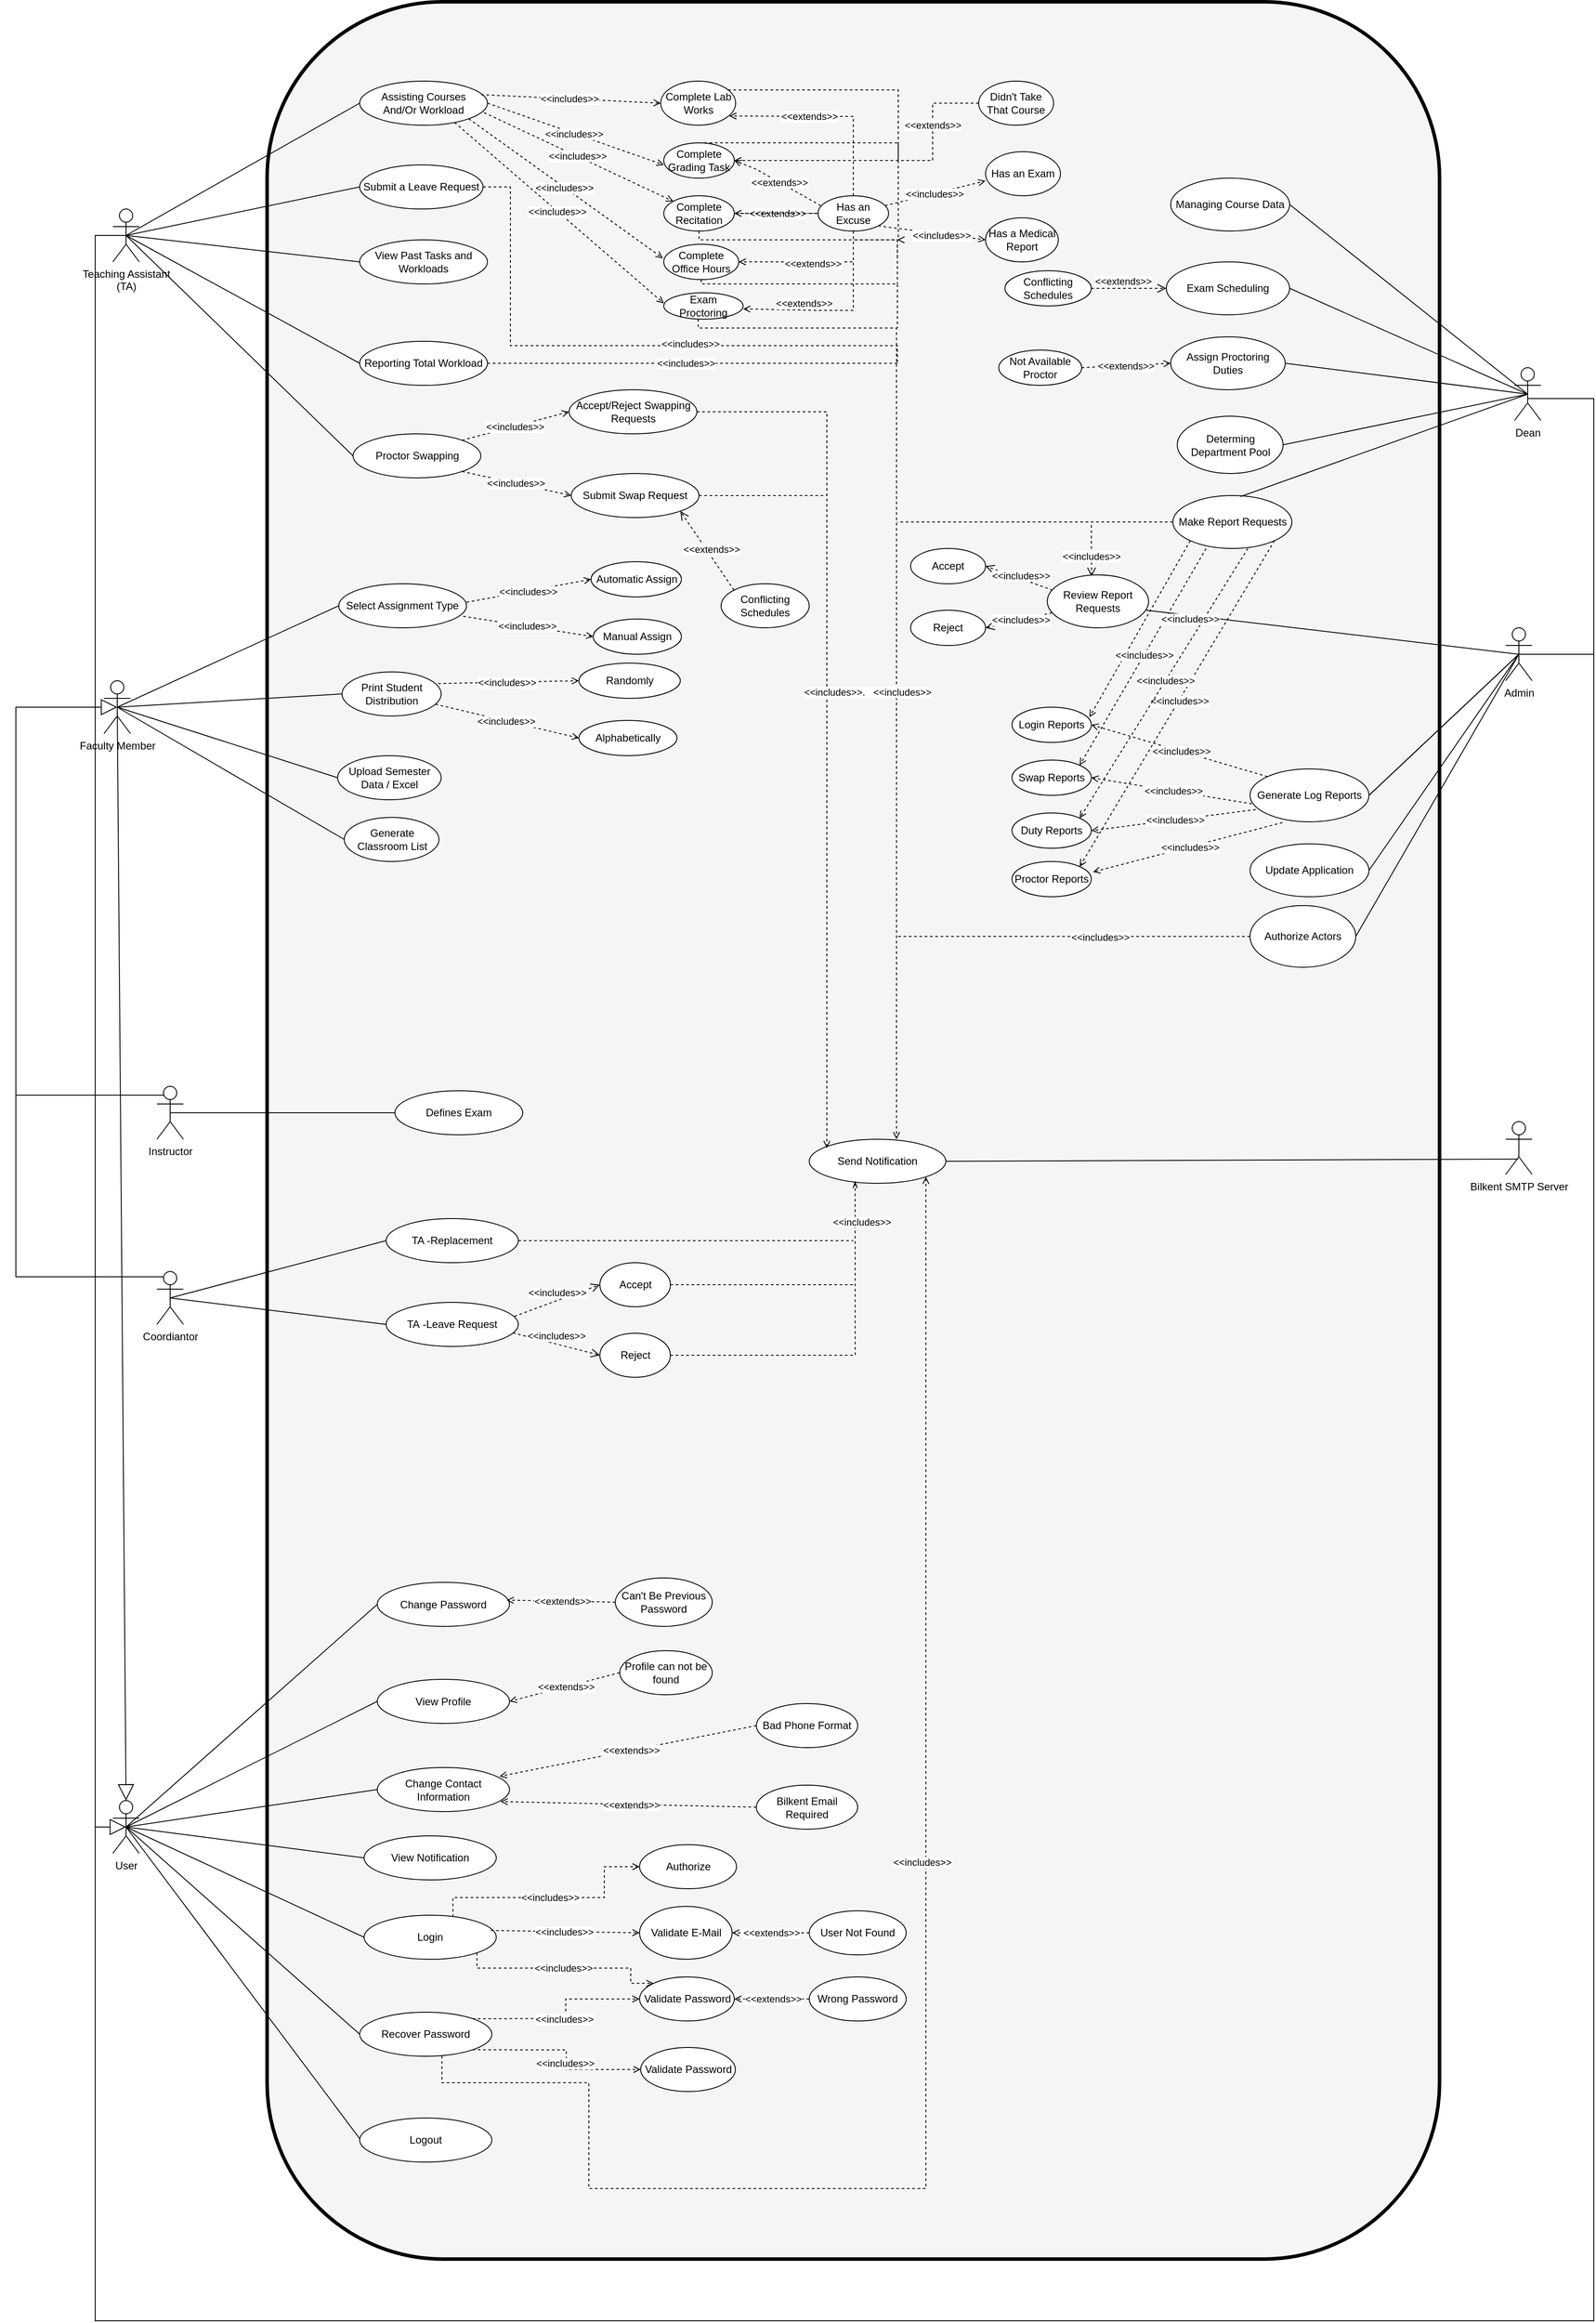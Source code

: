 <mxfile version="26.0.16">
  <diagram name="Page-1" id="DWiu8bJZ94A5XNGSTLAS">
    <mxGraphModel grid="1" page="1" gridSize="10" guides="1" tooltips="1" connect="1" arrows="1" fold="1" pageScale="1" pageWidth="850" pageHeight="1100" math="0" shadow="0">
      <root>
        <mxCell id="0" />
        <mxCell id="1" parent="0" />
        <mxCell id="sOUCYgoyjU9WOzZ4OD1j-5" value="" style="whiteSpace=wrap;html=1;rounded=1;fillColor=#f5f5f5;strokeColor=#000000;fontColor=#333333;strokeWidth=4;" vertex="1" parent="1">
          <mxGeometry x="225" y="150" width="1330" height="2560" as="geometry" />
        </mxCell>
        <mxCell id="q38-xUWY-D5EYrUV_V0L-2" value="Complete Office Hours" style="ellipse;whiteSpace=wrap;html=1;" vertex="1" parent="1">
          <mxGeometry x="675" y="425" width="85" height="40" as="geometry" />
        </mxCell>
        <mxCell id="q38-xUWY-D5EYrUV_V0L-3" value="Exam Scheduling" style="ellipse;whiteSpace=wrap;html=1;" vertex="1" parent="1">
          <mxGeometry x="1245" y="445" width="140" height="60" as="geometry" />
        </mxCell>
        <mxCell id="UQc-vg5HXmAlZ1WJ9ItE-1" style="edgeStyle=orthogonalEdgeStyle;rounded=0;orthogonalLoop=1;jettySize=auto;html=1;endArrow=none;endFill=0;startFill=0;exitX=0.5;exitY=0.5;exitDx=0;exitDy=0;exitPerimeter=0;" edge="1" parent="1" source="q38-xUWY-D5EYrUV_V0L-4">
          <mxGeometry relative="1" as="geometry">
            <mxPoint x="30" y="2220" as="targetPoint" />
            <mxPoint x="1595" y="600" as="sourcePoint" />
            <Array as="points">
              <mxPoint x="1655" y="600" />
              <mxPoint x="1730" y="600" />
              <mxPoint x="1730" y="2780" />
              <mxPoint x="30" y="2780" />
            </Array>
          </mxGeometry>
        </mxCell>
        <mxCell id="q38-xUWY-D5EYrUV_V0L-4" value="Dean" style="shape=umlActor;verticalLabelPosition=bottom;verticalAlign=top;html=1;" vertex="1" parent="1">
          <mxGeometry x="1640" y="565" width="30" height="60" as="geometry" />
        </mxCell>
        <mxCell id="q38-xUWY-D5EYrUV_V0L-5" value="Faculty Member" style="shape=umlActor;verticalLabelPosition=bottom;verticalAlign=top;html=1;" vertex="1" parent="1">
          <mxGeometry x="40" y="920" width="30" height="60" as="geometry" />
        </mxCell>
        <mxCell id="q38-xUWY-D5EYrUV_V0L-6" value="Teaching Assistant&lt;div&gt;(TA)&lt;/div&gt;" style="shape=umlActor;verticalLabelPosition=bottom;verticalAlign=top;html=1;" vertex="1" parent="1">
          <mxGeometry x="50" y="385" width="30" height="60" as="geometry" />
        </mxCell>
        <mxCell id="UQc-vg5HXmAlZ1WJ9ItE-18" style="edgeStyle=orthogonalEdgeStyle;rounded=0;orthogonalLoop=1;jettySize=auto;html=1;dashed=1;endArrow=open;startFill=0;exitX=0.5;exitY=0;exitDx=0;exitDy=0;endFill=0;" edge="1" parent="1" source="q38-xUWY-D5EYrUV_V0L-24">
          <mxGeometry relative="1" as="geometry">
            <mxPoint x="940" y="420" as="targetPoint" />
            <Array as="points">
              <mxPoint x="941" y="310" />
              <mxPoint x="941" y="420" />
            </Array>
            <mxPoint x="820" y="280" as="sourcePoint" />
          </mxGeometry>
        </mxCell>
        <mxCell id="q38-xUWY-D5EYrUV_V0L-24" value="Complete Grading Task" style="ellipse;whiteSpace=wrap;html=1;" vertex="1" parent="1">
          <mxGeometry x="675" y="310" width="80" height="40" as="geometry" />
        </mxCell>
        <mxCell id="UQc-vg5HXmAlZ1WJ9ItE-17" style="edgeStyle=orthogonalEdgeStyle;rounded=0;orthogonalLoop=1;jettySize=auto;html=1;dashed=1;endArrow=none;startFill=0;" edge="1" parent="1" source="O_LezalZv0AIztacFEFi-72">
          <mxGeometry relative="1" as="geometry">
            <mxPoint x="940" y="470" as="targetPoint" />
            <Array as="points">
              <mxPoint x="890" y="420" />
              <mxPoint x="940" y="420" />
            </Array>
          </mxGeometry>
        </mxCell>
        <mxCell id="q38-xUWY-D5EYrUV_V0L-25" value="Complete Recitation" style="ellipse;whiteSpace=wrap;html=1;" vertex="1" parent="1">
          <mxGeometry x="675" y="370" width="80" height="40" as="geometry" />
        </mxCell>
        <mxCell id="UQc-vg5HXmAlZ1WJ9ItE-19" style="edgeStyle=orthogonalEdgeStyle;rounded=0;orthogonalLoop=1;jettySize=auto;html=1;endArrow=none;startFill=0;dashed=1;" edge="1" parent="1" source="q38-xUWY-D5EYrUV_V0L-26">
          <mxGeometry relative="1" as="geometry">
            <mxPoint x="940" y="330" as="targetPoint" />
            <Array as="points">
              <mxPoint x="941" y="250" />
              <mxPoint x="941" y="330" />
            </Array>
          </mxGeometry>
        </mxCell>
        <mxCell id="q38-xUWY-D5EYrUV_V0L-26" value="Complete Lab Works" style="ellipse;whiteSpace=wrap;html=1;" vertex="1" parent="1">
          <mxGeometry x="671.5" y="240" width="85" height="50" as="geometry" />
        </mxCell>
        <mxCell id="UQc-vg5HXmAlZ1WJ9ItE-14" style="edgeStyle=orthogonalEdgeStyle;rounded=0;orthogonalLoop=1;jettySize=auto;html=1;dashed=1;endArrow=open;startFill=0;endFill=0;entryX=0.645;entryY=0;entryDx=0;entryDy=0;entryPerimeter=0;" edge="1" parent="1" source="q38-xUWY-D5EYrUV_V0L-32" target="k6JBA33vA88njy-TTC3Q-13">
          <mxGeometry relative="1" as="geometry">
            <mxPoint x="939" y="1439" as="targetPoint" />
            <Array as="points">
              <mxPoint x="714" y="520" />
              <mxPoint x="939" y="520" />
              <mxPoint x="939" y="1440" />
            </Array>
          </mxGeometry>
        </mxCell>
        <mxCell id="q38-xUWY-D5EYrUV_V0L-32" value="Exam Proctoring" style="ellipse;whiteSpace=wrap;html=1;" vertex="1" parent="1">
          <mxGeometry x="675" y="480" width="90" height="30" as="geometry" />
        </mxCell>
        <mxCell id="O_LezalZv0AIztacFEFi-6" value="" style="endArrow=none;html=1;rounded=0;entryX=1;entryY=0.5;entryDx=0;entryDy=0;exitX=0.5;exitY=0.5;exitDx=0;exitDy=0;exitPerimeter=0;" edge="1" parent="1" source="q38-xUWY-D5EYrUV_V0L-4" target="q38-xUWY-D5EYrUV_V0L-3">
          <mxGeometry width="50" height="50" relative="1" as="geometry">
            <mxPoint x="1640" y="510" as="sourcePoint" />
            <mxPoint x="1405" y="474.37" as="targetPoint" />
          </mxGeometry>
        </mxCell>
        <mxCell id="q38-xUWY-D5EYrUV_V0L-34" value="" style="endArrow=none;html=1;rounded=0;exitX=0;exitY=0.5;exitDx=0;exitDy=0;entryX=0.5;entryY=0.5;entryDx=0;entryDy=0;entryPerimeter=0;" edge="1" parent="1" source="q38-xUWY-D5EYrUV_V0L-36" target="q38-xUWY-D5EYrUV_V0L-6">
          <mxGeometry width="50" height="50" relative="1" as="geometry">
            <mxPoint x="390" y="300" as="sourcePoint" />
            <mxPoint x="440" y="250" as="targetPoint" />
          </mxGeometry>
        </mxCell>
        <mxCell id="q38-xUWY-D5EYrUV_V0L-36" value="Assisting Courses&lt;div&gt;And/Or Workload&lt;/div&gt;" style="ellipse;whiteSpace=wrap;html=1;" vertex="1" parent="1">
          <mxGeometry x="330" y="240" width="145" height="50" as="geometry" />
        </mxCell>
        <mxCell id="O_LezalZv0AIztacFEFi-7" value="" style="endArrow=none;html=1;rounded=0;exitX=0.5;exitY=0.5;exitDx=0;exitDy=0;exitPerimeter=0;entryX=1;entryY=0.5;entryDx=0;entryDy=0;" edge="1" parent="1" source="q38-xUWY-D5EYrUV_V0L-4" target="O_LezalZv0AIztacFEFi-8">
          <mxGeometry width="50" height="50" relative="1" as="geometry">
            <mxPoint x="1110" y="485" as="sourcePoint" />
            <mxPoint x="1280" y="555" as="targetPoint" />
          </mxGeometry>
        </mxCell>
        <mxCell id="O_LezalZv0AIztacFEFi-8" value="Determing Department Pool" style="ellipse;whiteSpace=wrap;html=1;" vertex="1" parent="1">
          <mxGeometry x="1257.5" y="620" width="120" height="65" as="geometry" />
        </mxCell>
        <mxCell id="k6JBA33vA88njy-TTC3Q-3" value="Select Assignment Type" style="ellipse;whiteSpace=wrap;html=1;" vertex="1" parent="1">
          <mxGeometry x="306.25" y="810" width="145" height="50" as="geometry" />
        </mxCell>
        <mxCell id="k6JBA33vA88njy-TTC3Q-4" value="Randomly" style="ellipse;whiteSpace=wrap;html=1;" vertex="1" parent="1">
          <mxGeometry x="578.75" y="900" width="115" height="40" as="geometry" />
        </mxCell>
        <mxCell id="O_LezalZv0AIztacFEFi-9" value="" style="endArrow=none;html=1;rounded=0;exitX=0.5;exitY=0.5;exitDx=0;exitDy=0;exitPerimeter=0;entryX=1;entryY=0.5;entryDx=0;entryDy=0;" edge="1" parent="1" source="q38-xUWY-D5EYrUV_V0L-4" target="O_LezalZv0AIztacFEFi-11">
          <mxGeometry width="50" height="50" relative="1" as="geometry">
            <mxPoint x="1110" y="470" as="sourcePoint" />
            <mxPoint x="1260" y="390" as="targetPoint" />
          </mxGeometry>
        </mxCell>
        <mxCell id="9XOKiGZ0hlWDvyM98krq-6" style="edgeStyle=orthogonalEdgeStyle;rounded=0;orthogonalLoop=1;jettySize=auto;html=1;endArrow=none;startFill=0;dashed=1;" edge="1" parent="1" source="q38-xUWY-D5EYrUV_V0L-40">
          <mxGeometry relative="1" as="geometry">
            <mxPoint x="940" y="560" as="targetPoint" />
          </mxGeometry>
        </mxCell>
        <mxCell id="q38-xUWY-D5EYrUV_V0L-40" value="Reporting Total Workload" style="ellipse;whiteSpace=wrap;html=1;" vertex="1" parent="1">
          <mxGeometry x="330" y="535" width="145" height="50" as="geometry" />
        </mxCell>
        <mxCell id="O_LezalZv0AIztacFEFi-11" value="Managing Course Data" style="ellipse;whiteSpace=wrap;html=1;" vertex="1" parent="1">
          <mxGeometry x="1250" y="350" width="135" height="60" as="geometry" />
        </mxCell>
        <mxCell id="k6JBA33vA88njy-TTC3Q-6" value="Print Student Distribution" style="ellipse;whiteSpace=wrap;html=1;" vertex="1" parent="1">
          <mxGeometry x="310" y="910" width="112.5" height="50" as="geometry" />
        </mxCell>
        <mxCell id="k6JBA33vA88njy-TTC3Q-11" value="Bilkent SMTP Server" style="shape=umlActor;verticalLabelPosition=bottom;verticalAlign=top;html=1;" vertex="1" parent="1">
          <mxGeometry x="1630" y="1420" width="30" height="60" as="geometry" />
        </mxCell>
        <mxCell id="k6JBA33vA88njy-TTC3Q-13" value="Send Notification" style="ellipse;whiteSpace=wrap;html=1;" vertex="1" parent="1">
          <mxGeometry x="840" y="1440" width="155" height="50" as="geometry" />
        </mxCell>
        <mxCell id="q38-xUWY-D5EYrUV_V0L-41" value="" style="endArrow=none;html=1;rounded=0;exitX=0;exitY=0.5;exitDx=0;exitDy=0;entryX=0.5;entryY=0.5;entryDx=0;entryDy=0;entryPerimeter=0;" edge="1" parent="1" source="q38-xUWY-D5EYrUV_V0L-40" target="q38-xUWY-D5EYrUV_V0L-6">
          <mxGeometry width="50" height="50" relative="1" as="geometry">
            <mxPoint x="280" y="150" as="sourcePoint" />
            <mxPoint x="125" y="150" as="targetPoint" />
          </mxGeometry>
        </mxCell>
        <mxCell id="k6JBA33vA88njy-TTC3Q-14" value="" style="endArrow=none;html=1;rounded=0;exitX=0.472;exitY=0.709;exitDx=0;exitDy=0;entryX=1;entryY=0.5;entryDx=0;entryDy=0;exitPerimeter=0;" edge="1" parent="1" source="k6JBA33vA88njy-TTC3Q-11" target="k6JBA33vA88njy-TTC3Q-13">
          <mxGeometry width="50" height="50" relative="1" as="geometry">
            <mxPoint x="1645" y="164.66" as="sourcePoint" />
            <mxPoint x="1490" y="164.66" as="targetPoint" />
          </mxGeometry>
        </mxCell>
        <mxCell id="k6JBA33vA88njy-TTC3Q-23" value="Automatic Assign" style="ellipse;whiteSpace=wrap;html=1;" vertex="1" parent="1">
          <mxGeometry x="592.5" y="785" width="102.5" height="40" as="geometry" />
        </mxCell>
        <mxCell id="k6JBA33vA88njy-TTC3Q-24" value="Manual Assign" style="ellipse;whiteSpace=wrap;html=1;" vertex="1" parent="1">
          <mxGeometry x="595" y="850" width="100" height="40" as="geometry" />
        </mxCell>
        <mxCell id="O_LezalZv0AIztacFEFi-27" value="Update Application" style="ellipse;whiteSpace=wrap;html=1;" vertex="1" parent="1">
          <mxGeometry x="1340" y="1105" width="135" height="60" as="geometry" />
        </mxCell>
        <mxCell id="O_LezalZv0AIztacFEFi-28" value="Admin" style="shape=umlActor;verticalLabelPosition=bottom;verticalAlign=top;html=1;" vertex="1" parent="1">
          <mxGeometry x="1630" y="860" width="30" height="60" as="geometry" />
        </mxCell>
        <mxCell id="O_LezalZv0AIztacFEFi-29" value="" style="endArrow=none;html=1;rounded=0;exitX=0.5;exitY=0.5;exitDx=0;exitDy=0;exitPerimeter=0;entryX=1;entryY=0.5;entryDx=0;entryDy=0;" edge="1" parent="1" source="O_LezalZv0AIztacFEFi-28" target="O_LezalZv0AIztacFEFi-27">
          <mxGeometry width="50" height="50" relative="1" as="geometry">
            <mxPoint x="1125" y="887.5" as="sourcePoint" />
            <mxPoint x="1270" y="892.5" as="targetPoint" />
          </mxGeometry>
        </mxCell>
        <mxCell id="O_LezalZv0AIztacFEFi-32" value="" style="endArrow=none;html=1;rounded=0;exitX=0.5;exitY=0.5;exitDx=0;exitDy=0;exitPerimeter=0;entryX=1;entryY=0.5;entryDx=0;entryDy=0;" edge="1" parent="1" source="O_LezalZv0AIztacFEFi-28" target="O_LezalZv0AIztacFEFi-33">
          <mxGeometry width="50" height="50" relative="1" as="geometry">
            <mxPoint x="1115" y="885" as="sourcePoint" />
            <mxPoint x="1265" y="805" as="targetPoint" />
          </mxGeometry>
        </mxCell>
        <mxCell id="9XOKiGZ0hlWDvyM98krq-11" style="edgeStyle=orthogonalEdgeStyle;rounded=0;orthogonalLoop=1;jettySize=auto;html=1;endArrow=none;startFill=0;dashed=1;" edge="1" parent="1" source="O_LezalZv0AIztacFEFi-33">
          <mxGeometry relative="1" as="geometry">
            <mxPoint x="940" y="1210" as="targetPoint" />
          </mxGeometry>
        </mxCell>
        <mxCell id="O_LezalZv0AIztacFEFi-33" value="Authorize Actors" style="ellipse;whiteSpace=wrap;html=1;" vertex="1" parent="1">
          <mxGeometry x="1340" y="1175" width="120" height="70" as="geometry" />
        </mxCell>
        <mxCell id="q38-xUWY-D5EYrUV_V0L-51" value="" style="endArrow=open;html=1;rounded=0;entryX=0;entryY=0.5;entryDx=0;entryDy=0;exitX=0.97;exitY=0.264;exitDx=0;exitDy=0;dashed=1;endFill=0;exitPerimeter=0;" edge="1" parent="1" source="k6JBA33vA88njy-TTC3Q-6" target="k6JBA33vA88njy-TTC3Q-4">
          <mxGeometry relative="1" as="geometry">
            <mxPoint x="512.5" y="1065" as="sourcePoint" />
            <mxPoint x="573.5" y="1023" as="targetPoint" />
            <Array as="points" />
          </mxGeometry>
        </mxCell>
        <mxCell id="q38-xUWY-D5EYrUV_V0L-52" value="&amp;lt;&amp;lt;includes&amp;gt;&amp;gt;" style="edgeLabel;html=1;align=center;verticalAlign=middle;resizable=0;points=[];" connectable="0" vertex="1" parent="q38-xUWY-D5EYrUV_V0L-51">
          <mxGeometry x="-0.02" relative="1" as="geometry">
            <mxPoint as="offset" />
          </mxGeometry>
        </mxCell>
        <mxCell id="O_LezalZv0AIztacFEFi-37" value="TA&amp;nbsp;&lt;span style=&quot;background-color: transparent; color: light-dark(rgb(0, 0, 0), rgb(255, 255, 255));&quot;&gt;-Leave Request&lt;/span&gt;" style="ellipse;whiteSpace=wrap;html=1;" vertex="1" parent="1">
          <mxGeometry x="360" y="1625" width="150" height="50" as="geometry" />
        </mxCell>
        <mxCell id="k6JBA33vA88njy-TTC3Q-28" value="" style="endArrow=none;html=1;rounded=0;exitX=0;exitY=0.5;exitDx=0;exitDy=0;entryX=0.5;entryY=0.5;entryDx=0;entryDy=0;entryPerimeter=0;" edge="1" parent="1" source="k6JBA33vA88njy-TTC3Q-3" target="q38-xUWY-D5EYrUV_V0L-5">
          <mxGeometry width="50" height="50" relative="1" as="geometry">
            <mxPoint x="255" y="825" as="sourcePoint" />
            <mxPoint x="124" y="895" as="targetPoint" />
          </mxGeometry>
        </mxCell>
        <mxCell id="k6JBA33vA88njy-TTC3Q-29" value="" style="endArrow=none;html=1;rounded=0;exitX=0;exitY=0.5;exitDx=0;exitDy=0;entryX=0.5;entryY=0.5;entryDx=0;entryDy=0;entryPerimeter=0;" edge="1" parent="1" source="k6JBA33vA88njy-TTC3Q-6" target="q38-xUWY-D5EYrUV_V0L-5">
          <mxGeometry width="50" height="50" relative="1" as="geometry">
            <mxPoint x="250" y="915" as="sourcePoint" />
            <mxPoint x="125" y="890" as="targetPoint" />
          </mxGeometry>
        </mxCell>
        <mxCell id="9XOKiGZ0hlWDvyM98krq-28" style="edgeStyle=orthogonalEdgeStyle;rounded=0;orthogonalLoop=1;jettySize=auto;html=1;endArrow=none;startFill=0;dashed=1;" edge="1" parent="1" source="k6JBA33vA88njy-TTC3Q-32">
          <mxGeometry relative="1" as="geometry">
            <mxPoint x="890" y="1555" as="targetPoint" />
            <Array as="points">
              <mxPoint x="840" y="1555" />
            </Array>
          </mxGeometry>
        </mxCell>
        <mxCell id="k6JBA33vA88njy-TTC3Q-32" value="TA -Replacement" style="ellipse;whiteSpace=wrap;html=1;" vertex="1" parent="1">
          <mxGeometry x="360" y="1530" width="150" height="50" as="geometry" />
        </mxCell>
        <mxCell id="q38-xUWY-D5EYrUV_V0L-64" value="View Past Tasks and Workloads" style="ellipse;whiteSpace=wrap;html=1;" vertex="1" parent="1">
          <mxGeometry x="330" y="420" width="145" height="50" as="geometry" />
        </mxCell>
        <mxCell id="q38-xUWY-D5EYrUV_V0L-65" value="Proctor Swapping" style="ellipse;whiteSpace=wrap;html=1;" vertex="1" parent="1">
          <mxGeometry x="322.5" y="640" width="145" height="50" as="geometry" />
        </mxCell>
        <mxCell id="UQc-vg5HXmAlZ1WJ9ItE-11" style="edgeStyle=orthogonalEdgeStyle;rounded=0;orthogonalLoop=1;jettySize=auto;html=1;dashed=1;endArrow=open;startFill=0;endFill=0;" edge="1" parent="1" source="q38-xUWY-D5EYrUV_V0L-66">
          <mxGeometry relative="1" as="geometry">
            <Array as="points">
              <mxPoint x="860" y="615" />
              <mxPoint x="860" y="1447" />
              <mxPoint x="860" y="1447" />
            </Array>
            <mxPoint x="860" y="1450" as="targetPoint" />
          </mxGeometry>
        </mxCell>
        <mxCell id="q38-xUWY-D5EYrUV_V0L-66" value="Accept/Reject Swapping Requests" style="ellipse;whiteSpace=wrap;html=1;" vertex="1" parent="1">
          <mxGeometry x="567.56" y="590" width="145" height="50" as="geometry" />
        </mxCell>
        <mxCell id="9XOKiGZ0hlWDvyM98krq-5" style="edgeStyle=orthogonalEdgeStyle;rounded=0;orthogonalLoop=1;jettySize=auto;html=1;endArrow=none;startFill=0;dashed=1;" edge="1" parent="1" source="q38-xUWY-D5EYrUV_V0L-67">
          <mxGeometry relative="1" as="geometry">
            <mxPoint x="860" y="710" as="targetPoint" />
          </mxGeometry>
        </mxCell>
        <mxCell id="q38-xUWY-D5EYrUV_V0L-67" value="Submit Swap Request" style="ellipse;whiteSpace=wrap;html=1;" vertex="1" parent="1">
          <mxGeometry x="570" y="685" width="145" height="50" as="geometry" />
        </mxCell>
        <mxCell id="aVH8XVsafTI9C4mX_rZn-7" value="" style="endArrow=open;html=1;rounded=0;exitX=0.5;exitY=1;exitDx=0;exitDy=0;entryX=1;entryY=0.611;entryDx=0;entryDy=0;entryPerimeter=0;dashed=1;endFill=0;" edge="1" parent="1" source="O_LezalZv0AIztacFEFi-72" target="q38-xUWY-D5EYrUV_V0L-32">
          <mxGeometry relative="1" as="geometry">
            <mxPoint x="772" y="494" as="sourcePoint" />
            <mxPoint x="895" y="380" as="targetPoint" />
            <Array as="points">
              <mxPoint x="890" y="500" />
              <mxPoint x="850" y="500" />
            </Array>
          </mxGeometry>
        </mxCell>
        <mxCell id="aVH8XVsafTI9C4mX_rZn-8" value="&amp;lt;&amp;lt;extends&amp;gt;&amp;gt;" style="edgeLabel;html=1;align=center;verticalAlign=middle;resizable=0;points=[];" connectable="0" vertex="1" parent="aVH8XVsafTI9C4mX_rZn-7">
          <mxGeometry x="-0.02" relative="1" as="geometry">
            <mxPoint x="-41" y="-8" as="offset" />
          </mxGeometry>
        </mxCell>
        <mxCell id="O_LezalZv0AIztacFEFi-52" value="" style="endArrow=none;html=1;rounded=0;entryX=1;entryY=0.5;entryDx=0;entryDy=0;" edge="1" parent="1" target="O_LezalZv0AIztacFEFi-53">
          <mxGeometry width="50" height="50" relative="1" as="geometry">
            <mxPoint x="1655" y="595" as="sourcePoint" />
            <mxPoint x="1380" y="620" as="targetPoint" />
          </mxGeometry>
        </mxCell>
        <mxCell id="q38-xUWY-D5EYrUV_V0L-70" value="" style="endArrow=none;html=1;rounded=0;exitX=0;exitY=0.5;exitDx=0;exitDy=0;entryX=0.5;entryY=0.5;entryDx=0;entryDy=0;entryPerimeter=0;" edge="1" parent="1" source="q38-xUWY-D5EYrUV_V0L-64" target="q38-xUWY-D5EYrUV_V0L-6">
          <mxGeometry width="50" height="50" relative="1" as="geometry">
            <mxPoint x="275" y="295" as="sourcePoint" />
            <mxPoint x="120" y="200" as="targetPoint" />
          </mxGeometry>
        </mxCell>
        <mxCell id="O_LezalZv0AIztacFEFi-53" value="Assign Proctoring Duties" style="ellipse;whiteSpace=wrap;html=1;" vertex="1" parent="1">
          <mxGeometry x="1250" y="530" width="130" height="60" as="geometry" />
        </mxCell>
        <mxCell id="q38-xUWY-D5EYrUV_V0L-71" value="" style="endArrow=none;html=1;rounded=0;exitX=0;exitY=0.5;exitDx=0;exitDy=0;entryX=0.5;entryY=0.5;entryDx=0;entryDy=0;entryPerimeter=0;" edge="1" parent="1" source="q38-xUWY-D5EYrUV_V0L-65" target="q38-xUWY-D5EYrUV_V0L-6">
          <mxGeometry width="50" height="50" relative="1" as="geometry">
            <mxPoint x="290" y="255" as="sourcePoint" />
            <mxPoint x="135" y="160" as="targetPoint" />
          </mxGeometry>
        </mxCell>
        <mxCell id="9XOKiGZ0hlWDvyM98krq-1" style="edgeStyle=orthogonalEdgeStyle;rounded=0;orthogonalLoop=1;jettySize=auto;html=1;dashed=1;endArrow=none;startFill=0;" edge="1" parent="1" source="aVH8XVsafTI9C4mX_rZn-13">
          <mxGeometry relative="1" as="geometry">
            <mxPoint x="940" y="560" as="targetPoint" />
            <Array as="points">
              <mxPoint x="501" y="360" />
              <mxPoint x="501" y="540" />
              <mxPoint x="940" y="540" />
            </Array>
          </mxGeometry>
        </mxCell>
        <mxCell id="aVH8XVsafTI9C4mX_rZn-13" value="Submit a Leave Request" style="ellipse;whiteSpace=wrap;html=1;" vertex="1" parent="1">
          <mxGeometry x="330" y="335" width="140" height="50" as="geometry" />
        </mxCell>
        <mxCell id="O_LezalZv0AIztacFEFi-58" style="edgeStyle=orthogonalEdgeStyle;rounded=0;orthogonalLoop=1;jettySize=auto;html=1;exitX=0.5;exitY=1;exitDx=0;exitDy=0;" edge="1" parent="1" source="O_LezalZv0AIztacFEFi-37" target="O_LezalZv0AIztacFEFi-37">
          <mxGeometry relative="1" as="geometry" />
        </mxCell>
        <mxCell id="O_LezalZv0AIztacFEFi-60" value="" style="endArrow=open;html=1;rounded=0;entryX=0;entryY=0.5;entryDx=0;entryDy=0;dashed=1;endFill=0;exitX=0.951;exitY=0.307;exitDx=0;exitDy=0;exitPerimeter=0;" edge="1" parent="1" source="q38-xUWY-D5EYrUV_V0L-36" target="q38-xUWY-D5EYrUV_V0L-26">
          <mxGeometry relative="1" as="geometry">
            <mxPoint x="470" y="250" as="sourcePoint" />
            <mxPoint x="618.64" y="38.75" as="targetPoint" />
            <Array as="points" />
          </mxGeometry>
        </mxCell>
        <mxCell id="O_LezalZv0AIztacFEFi-61" value="&amp;lt;&amp;lt;includes&amp;gt;&amp;gt;" style="edgeLabel;html=1;align=center;verticalAlign=middle;resizable=0;points=[];" connectable="0" vertex="1" parent="O_LezalZv0AIztacFEFi-60">
          <mxGeometry x="-0.02" relative="1" as="geometry">
            <mxPoint as="offset" />
          </mxGeometry>
        </mxCell>
        <mxCell id="O_LezalZv0AIztacFEFi-62" value="" style="endArrow=open;html=1;rounded=0;entryX=0;entryY=0.625;entryDx=0;entryDy=0;exitX=1;exitY=0.5;exitDx=0;exitDy=0;entryPerimeter=0;dashed=1;endFill=0;" edge="1" parent="1" source="q38-xUWY-D5EYrUV_V0L-36" target="q38-xUWY-D5EYrUV_V0L-24">
          <mxGeometry relative="1" as="geometry">
            <mxPoint x="390.0" y="125" as="sourcePoint" />
            <mxPoint x="628.64" y="48.75" as="targetPoint" />
            <Array as="points" />
          </mxGeometry>
        </mxCell>
        <mxCell id="O_LezalZv0AIztacFEFi-63" value="&amp;lt;&amp;lt;includes&amp;gt;&amp;gt;" style="edgeLabel;html=1;align=center;verticalAlign=middle;resizable=0;points=[];" connectable="0" vertex="1" parent="O_LezalZv0AIztacFEFi-62">
          <mxGeometry x="-0.02" relative="1" as="geometry">
            <mxPoint as="offset" />
          </mxGeometry>
        </mxCell>
        <mxCell id="O_LezalZv0AIztacFEFi-64" value="" style="endArrow=open;html=1;rounded=0;exitX=0.974;exitY=0.715;exitDx=0;exitDy=0;dashed=1;endFill=0;exitPerimeter=0;" edge="1" parent="1" source="q38-xUWY-D5EYrUV_V0L-36" target="q38-xUWY-D5EYrUV_V0L-25">
          <mxGeometry relative="1" as="geometry">
            <mxPoint x="400.0" y="135" as="sourcePoint" />
            <mxPoint x="638.64" y="58.75" as="targetPoint" />
            <Array as="points" />
          </mxGeometry>
        </mxCell>
        <mxCell id="O_LezalZv0AIztacFEFi-65" value="&amp;lt;&amp;lt;includes&amp;gt;&amp;gt;" style="edgeLabel;html=1;align=center;verticalAlign=middle;resizable=0;points=[];" connectable="0" vertex="1" parent="O_LezalZv0AIztacFEFi-64">
          <mxGeometry x="-0.02" relative="1" as="geometry">
            <mxPoint as="offset" />
          </mxGeometry>
        </mxCell>
        <mxCell id="O_LezalZv0AIztacFEFi-66" value="" style="endArrow=open;html=1;rounded=0;exitX=1;exitY=1;exitDx=0;exitDy=0;entryX=-0.012;entryY=0.396;entryDx=0;entryDy=0;entryPerimeter=0;dashed=1;endFill=0;" edge="1" parent="1" source="q38-xUWY-D5EYrUV_V0L-36" target="q38-xUWY-D5EYrUV_V0L-2">
          <mxGeometry relative="1" as="geometry">
            <mxPoint x="425" y="150" as="sourcePoint" />
            <mxPoint x="630" y="158" as="targetPoint" />
            <Array as="points" />
          </mxGeometry>
        </mxCell>
        <mxCell id="O_LezalZv0AIztacFEFi-67" value="&amp;lt;&amp;lt;includes&amp;gt;&amp;gt;" style="edgeLabel;html=1;align=center;verticalAlign=middle;resizable=0;points=[];" connectable="0" vertex="1" parent="O_LezalZv0AIztacFEFi-66">
          <mxGeometry x="-0.02" relative="1" as="geometry">
            <mxPoint as="offset" />
          </mxGeometry>
        </mxCell>
        <mxCell id="O_LezalZv0AIztacFEFi-68" value="" style="endArrow=open;html=1;rounded=0;exitX=0.743;exitY=0.939;exitDx=0;exitDy=0;exitPerimeter=0;entryX=0;entryY=0.4;entryDx=0;entryDy=0;entryPerimeter=0;dashed=1;endFill=0;" edge="1" parent="1" source="q38-xUWY-D5EYrUV_V0L-36" target="q38-xUWY-D5EYrUV_V0L-32">
          <mxGeometry relative="1" as="geometry">
            <mxPoint x="365" y="210" as="sourcePoint" />
            <mxPoint x="570" y="218" as="targetPoint" />
            <Array as="points" />
          </mxGeometry>
        </mxCell>
        <mxCell id="O_LezalZv0AIztacFEFi-69" value="&amp;lt;&amp;lt;includes&amp;gt;&amp;gt;" style="edgeLabel;html=1;align=center;verticalAlign=middle;resizable=0;points=[];" connectable="0" vertex="1" parent="O_LezalZv0AIztacFEFi-68">
          <mxGeometry x="-0.02" relative="1" as="geometry">
            <mxPoint as="offset" />
          </mxGeometry>
        </mxCell>
        <mxCell id="O_LezalZv0AIztacFEFi-73" value="" style="endArrow=open;html=1;rounded=0;entryX=0.915;entryY=0.792;entryDx=0;entryDy=0;dashed=1;endFill=0;entryPerimeter=0;" edge="1" parent="1" source="O_LezalZv0AIztacFEFi-72" target="q38-xUWY-D5EYrUV_V0L-26">
          <mxGeometry relative="1" as="geometry">
            <mxPoint x="805" y="242" as="sourcePoint" />
            <mxPoint x="805" y="300" as="targetPoint" />
            <Array as="points">
              <mxPoint x="890" y="280" />
            </Array>
          </mxGeometry>
        </mxCell>
        <mxCell id="O_LezalZv0AIztacFEFi-74" value="&amp;lt;&amp;lt;extends&amp;gt;&amp;gt;" style="edgeLabel;html=1;align=center;verticalAlign=middle;resizable=0;points=[];" connectable="0" vertex="1" parent="O_LezalZv0AIztacFEFi-73">
          <mxGeometry x="-0.02" relative="1" as="geometry">
            <mxPoint x="-27" as="offset" />
          </mxGeometry>
        </mxCell>
        <mxCell id="O_LezalZv0AIztacFEFi-75" value="" style="endArrow=open;html=1;rounded=0;exitX=0.037;exitY=0.279;exitDx=0;exitDy=0;entryX=1;entryY=0.5;entryDx=0;entryDy=0;dashed=1;endFill=0;exitPerimeter=0;" edge="1" parent="1" source="O_LezalZv0AIztacFEFi-72" target="q38-xUWY-D5EYrUV_V0L-24">
          <mxGeometry relative="1" as="geometry">
            <mxPoint x="787.5" y="316" as="sourcePoint" />
            <mxPoint x="787.5" y="374" as="targetPoint" />
            <Array as="points">
              <mxPoint x="780" y="340" />
            </Array>
          </mxGeometry>
        </mxCell>
        <mxCell id="O_LezalZv0AIztacFEFi-76" value="&amp;lt;&amp;lt;extends&amp;gt;&amp;gt;" style="edgeLabel;html=1;align=center;verticalAlign=middle;resizable=0;points=[];" connectable="0" vertex="1" parent="O_LezalZv0AIztacFEFi-75">
          <mxGeometry x="-0.02" relative="1" as="geometry">
            <mxPoint as="offset" />
          </mxGeometry>
        </mxCell>
        <mxCell id="O_LezalZv0AIztacFEFi-77" value="" style="endArrow=open;html=1;rounded=0;entryX=1;entryY=0.5;entryDx=0;entryDy=0;dashed=1;endFill=0;" edge="1" parent="1" source="O_LezalZv0AIztacFEFi-72" target="q38-xUWY-D5EYrUV_V0L-25">
          <mxGeometry relative="1" as="geometry">
            <mxPoint x="787.5" y="332" as="sourcePoint" />
            <mxPoint x="775" y="360" as="targetPoint" />
            <Array as="points" />
          </mxGeometry>
        </mxCell>
        <mxCell id="O_LezalZv0AIztacFEFi-78" value="&amp;lt;&amp;lt;extends&amp;gt;&amp;gt;" style="edgeLabel;html=1;align=center;verticalAlign=middle;resizable=0;points=[];" connectable="0" vertex="1" parent="O_LezalZv0AIztacFEFi-77">
          <mxGeometry x="-0.02" relative="1" as="geometry">
            <mxPoint as="offset" />
          </mxGeometry>
        </mxCell>
        <mxCell id="O_LezalZv0AIztacFEFi-79" value="" style="endArrow=open;html=1;rounded=0;dashed=1;endFill=0;edgeStyle=orthogonalEdgeStyle;" edge="1" parent="1" source="O_LezalZv0AIztacFEFi-72" target="q38-xUWY-D5EYrUV_V0L-2">
          <mxGeometry relative="1" as="geometry">
            <mxPoint x="885" y="410" as="sourcePoint" />
            <mxPoint x="825" y="419" as="targetPoint" />
            <Array as="points">
              <mxPoint x="890" y="445" />
            </Array>
          </mxGeometry>
        </mxCell>
        <mxCell id="O_LezalZv0AIztacFEFi-80" value="&amp;lt;&amp;lt;extends&amp;gt;&amp;gt;" style="edgeLabel;html=1;align=center;verticalAlign=middle;resizable=0;points=[];" connectable="0" vertex="1" parent="O_LezalZv0AIztacFEFi-79">
          <mxGeometry x="-0.02" relative="1" as="geometry">
            <mxPoint y="2" as="offset" />
          </mxGeometry>
        </mxCell>
        <mxCell id="O_LezalZv0AIztacFEFi-82" value="Has an Exam" style="ellipse;whiteSpace=wrap;html=1;" vertex="1" parent="1">
          <mxGeometry x="1040" y="320" width="85" height="50" as="geometry" />
        </mxCell>
        <mxCell id="O_LezalZv0AIztacFEFi-83" value="Has a Medical Report" style="ellipse;whiteSpace=wrap;html=1;" vertex="1" parent="1">
          <mxGeometry x="1040" y="395" width="82.5" height="50" as="geometry" />
        </mxCell>
        <mxCell id="O_LezalZv0AIztacFEFi-84" value="" style="endArrow=open;html=1;rounded=0;entryX=-0.002;entryY=0.663;entryDx=0;entryDy=0;dashed=1;entryPerimeter=0;endFill=0;" edge="1" parent="1" source="O_LezalZv0AIztacFEFi-72" target="O_LezalZv0AIztacFEFi-82">
          <mxGeometry relative="1" as="geometry">
            <mxPoint x="1085.235" y="200.001" as="sourcePoint" />
            <mxPoint x="855" y="282.57" as="targetPoint" />
            <Array as="points" />
          </mxGeometry>
        </mxCell>
        <mxCell id="O_LezalZv0AIztacFEFi-85" value="&amp;lt;&amp;lt;includes&amp;gt;&amp;gt;" style="edgeLabel;html=1;align=center;verticalAlign=middle;resizable=0;points=[];" connectable="0" vertex="1" parent="O_LezalZv0AIztacFEFi-84">
          <mxGeometry x="-0.02" relative="1" as="geometry">
            <mxPoint as="offset" />
          </mxGeometry>
        </mxCell>
        <mxCell id="rOTN-rRV6AG6Dtss-v7P-4" value="" style="endArrow=none;html=1;rounded=0;exitX=0;exitY=0.5;exitDx=0;exitDy=0;entryX=0.5;entryY=0.5;entryDx=0;entryDy=0;entryPerimeter=0;" edge="1" parent="1" source="aVH8XVsafTI9C4mX_rZn-13" target="q38-xUWY-D5EYrUV_V0L-6">
          <mxGeometry width="50" height="50" relative="1" as="geometry">
            <mxPoint x="490" y="310" as="sourcePoint" />
            <mxPoint x="80" y="150" as="targetPoint" />
          </mxGeometry>
        </mxCell>
        <mxCell id="q38-xUWY-D5EYrUV_V0L-75" value="" style="endArrow=open;html=1;rounded=0;exitX=1;exitY=1;exitDx=0;exitDy=0;entryX=0;entryY=0.5;entryDx=0;entryDy=0;dashed=1;endFill=0;" edge="1" parent="1" source="O_LezalZv0AIztacFEFi-72" target="O_LezalZv0AIztacFEFi-83">
          <mxGeometry relative="1" as="geometry">
            <mxPoint x="1013" y="275" as="sourcePoint" />
            <mxPoint x="933" y="326" as="targetPoint" />
            <Array as="points" />
          </mxGeometry>
        </mxCell>
        <mxCell id="q38-xUWY-D5EYrUV_V0L-76" value="&amp;lt;&amp;lt;includes&amp;gt;&amp;gt;" style="edgeLabel;html=1;align=center;verticalAlign=middle;resizable=0;points=[];" connectable="0" vertex="1" parent="q38-xUWY-D5EYrUV_V0L-75">
          <mxGeometry x="-0.02" relative="1" as="geometry">
            <mxPoint x="12" y="3" as="offset" />
          </mxGeometry>
        </mxCell>
        <mxCell id="O_LezalZv0AIztacFEFi-90" value="User" style="shape=umlActor;verticalLabelPosition=bottom;verticalAlign=top;html=1;" vertex="1" parent="1">
          <mxGeometry x="50" y="2190" width="30" height="60" as="geometry" />
        </mxCell>
        <mxCell id="O_LezalZv0AIztacFEFi-94" value="" style="endArrow=none;html=1;rounded=0;exitX=0;exitY=0.5;exitDx=0;exitDy=0;entryX=0.5;entryY=0.5;entryDx=0;entryDy=0;entryPerimeter=0;" edge="1" parent="1" source="O_LezalZv0AIztacFEFi-95" target="O_LezalZv0AIztacFEFi-90">
          <mxGeometry width="50" height="50" relative="1" as="geometry">
            <mxPoint x="261" y="2080" as="sourcePoint" />
            <mxPoint x="70" y="2220" as="targetPoint" />
          </mxGeometry>
        </mxCell>
        <mxCell id="O_LezalZv0AIztacFEFi-95" value="Change Password" style="ellipse;whiteSpace=wrap;html=1;" vertex="1" parent="1">
          <mxGeometry x="350" y="1942.5" width="150" height="50" as="geometry" />
        </mxCell>
        <mxCell id="O_LezalZv0AIztacFEFi-97" value="View Profile" style="ellipse;whiteSpace=wrap;html=1;" vertex="1" parent="1">
          <mxGeometry x="350" y="2052.5" width="150" height="50" as="geometry" />
        </mxCell>
        <mxCell id="O_LezalZv0AIztacFEFi-98" value="Change Contact Information" style="ellipse;whiteSpace=wrap;html=1;" vertex="1" parent="1">
          <mxGeometry x="350" y="2152.5" width="150" height="50" as="geometry" />
        </mxCell>
        <mxCell id="O_LezalZv0AIztacFEFi-99" value="" style="endArrow=none;html=1;rounded=0;exitX=0;exitY=0.5;exitDx=0;exitDy=0;entryX=0.5;entryY=0.5;entryDx=0;entryDy=0;entryPerimeter=0;" edge="1" parent="1" source="O_LezalZv0AIztacFEFi-97" target="O_LezalZv0AIztacFEFi-90">
          <mxGeometry width="50" height="50" relative="1" as="geometry">
            <mxPoint x="265" y="2100" as="sourcePoint" />
            <mxPoint x="74" y="2240" as="targetPoint" />
          </mxGeometry>
        </mxCell>
        <mxCell id="O_LezalZv0AIztacFEFi-100" value="" style="endArrow=none;html=1;rounded=0;exitX=0;exitY=0.5;exitDx=0;exitDy=0;entryX=0.5;entryY=0.5;entryDx=0;entryDy=0;entryPerimeter=0;" edge="1" parent="1" source="O_LezalZv0AIztacFEFi-98" target="O_LezalZv0AIztacFEFi-90">
          <mxGeometry width="50" height="50" relative="1" as="geometry">
            <mxPoint x="255" y="2205" as="sourcePoint" />
            <mxPoint x="75" y="2230" as="targetPoint" />
          </mxGeometry>
        </mxCell>
        <mxCell id="TaOgoW5Bn9UTS_loQW5v-7" value="&amp;lt;&amp;lt;includes&amp;gt;&amp;gt;" style="html=1;verticalAlign=bottom;endArrow=open;dashed=1;endSize=8;curved=0;rounded=0;exitX=0.959;exitY=0.692;exitDx=0;exitDy=0;exitPerimeter=0;entryX=0;entryY=0.5;entryDx=0;entryDy=0;endFill=0;" edge="1" parent="1" source="O_LezalZv0AIztacFEFi-37" target="TaOgoW5Bn9UTS_loQW5v-8">
          <mxGeometry relative="1" as="geometry">
            <mxPoint x="583.5" y="1766" as="sourcePoint" />
            <mxPoint x="647.5" y="1780" as="targetPoint" />
          </mxGeometry>
        </mxCell>
        <mxCell id="q38-xUWY-D5EYrUV_V0L-80" value="" style="endArrow=block;endSize=16;endFill=0;html=1;rounded=0;exitX=0.5;exitY=0.5;exitDx=0;exitDy=0;exitPerimeter=0;edgeStyle=orthogonalEdgeStyle;entryX=0.5;entryY=0.5;entryDx=0;entryDy=0;entryPerimeter=0;" edge="1" parent="1" source="q38-xUWY-D5EYrUV_V0L-6" target="O_LezalZv0AIztacFEFi-90">
          <mxGeometry width="160" relative="1" as="geometry">
            <mxPoint x="55" y="415" as="sourcePoint" />
            <mxPoint x="55" y="2220" as="targetPoint" />
            <Array as="points">
              <mxPoint x="30" y="415" />
              <mxPoint x="30" y="2220" />
            </Array>
          </mxGeometry>
        </mxCell>
        <mxCell id="TaOgoW5Bn9UTS_loQW5v-6" value="&amp;lt;&amp;lt;includes&amp;gt;&amp;gt;" style="html=1;verticalAlign=bottom;endArrow=open;dashed=1;endSize=8;curved=0;rounded=0;exitX=0.971;exitY=0.316;exitDx=0;exitDy=0;exitPerimeter=0;entryX=0;entryY=0.5;entryDx=0;entryDy=0;endFill=0;" edge="1" parent="1" source="O_LezalZv0AIztacFEFi-37" target="TaOgoW5Bn9UTS_loQW5v-9">
          <mxGeometry x="-0.003" relative="1" as="geometry">
            <mxPoint x="677.5" y="1720" as="sourcePoint" />
            <mxPoint x="637.5" y="1720" as="targetPoint" />
            <mxPoint as="offset" />
          </mxGeometry>
        </mxCell>
        <mxCell id="9XOKiGZ0hlWDvyM98krq-16" style="edgeStyle=orthogonalEdgeStyle;rounded=0;orthogonalLoop=1;jettySize=auto;html=1;endArrow=openThin;startFill=0;dashed=1;entryX=0.336;entryY=0.949;entryDx=0;entryDy=0;entryPerimeter=0;endFill=0;" edge="1" parent="1" source="TaOgoW5Bn9UTS_loQW5v-8" target="k6JBA33vA88njy-TTC3Q-13">
          <mxGeometry relative="1" as="geometry">
            <mxPoint x="900" y="1600" as="targetPoint" />
          </mxGeometry>
        </mxCell>
        <mxCell id="TaOgoW5Bn9UTS_loQW5v-8" value="Reject" style="ellipse;whiteSpace=wrap;html=1;" vertex="1" parent="1">
          <mxGeometry x="602.5" y="1660" width="80" height="50" as="geometry" />
        </mxCell>
        <mxCell id="O_LezalZv0AIztacFEFi-105" value="" style="endArrow=none;html=1;rounded=0;exitX=0;exitY=0.5;exitDx=0;exitDy=0;entryX=0.5;entryY=0.5;entryDx=0;entryDy=0;entryPerimeter=0;" edge="1" parent="1" source="O_LezalZv0AIztacFEFi-106" target="O_LezalZv0AIztacFEFi-90">
          <mxGeometry width="50" height="50" relative="1" as="geometry">
            <mxPoint x="360" y="2220" as="sourcePoint" />
            <mxPoint x="70" y="2220" as="targetPoint" />
          </mxGeometry>
        </mxCell>
        <mxCell id="O_LezalZv0AIztacFEFi-106" value="View Notification" style="ellipse;whiteSpace=wrap;html=1;" vertex="1" parent="1">
          <mxGeometry x="335" y="2230" width="150" height="50" as="geometry" />
        </mxCell>
        <mxCell id="O_LezalZv0AIztacFEFi-107" value="" style="endArrow=none;html=1;rounded=0;entryX=0.5;entryY=0.5;entryDx=0;entryDy=0;entryPerimeter=0;exitX=0;exitY=0.5;exitDx=0;exitDy=0;" edge="1" parent="1" source="O_LezalZv0AIztacFEFi-109" target="O_LezalZv0AIztacFEFi-90">
          <mxGeometry width="50" height="50" relative="1" as="geometry">
            <mxPoint x="290" y="2370" as="sourcePoint" />
            <mxPoint x="120" y="2270" as="targetPoint" />
          </mxGeometry>
        </mxCell>
        <mxCell id="O_LezalZv0AIztacFEFi-109" value="Login" style="ellipse;whiteSpace=wrap;html=1;" vertex="1" parent="1">
          <mxGeometry x="335" y="2320" width="150" height="50" as="geometry" />
        </mxCell>
        <mxCell id="O_LezalZv0AIztacFEFi-110" value="" style="endArrow=none;html=1;rounded=0;entryX=0.5;entryY=0.5;entryDx=0;entryDy=0;entryPerimeter=0;exitX=0;exitY=0.5;exitDx=0;exitDy=0;" edge="1" parent="1" source="O_LezalZv0AIztacFEFi-111" target="O_LezalZv0AIztacFEFi-90">
          <mxGeometry width="50" height="50" relative="1" as="geometry">
            <mxPoint x="260" y="2441" as="sourcePoint" />
            <mxPoint x="50" y="2310" as="targetPoint" />
          </mxGeometry>
        </mxCell>
        <mxCell id="9XOKiGZ0hlWDvyM98krq-8" style="edgeStyle=orthogonalEdgeStyle;rounded=0;orthogonalLoop=1;jettySize=auto;html=1;exitX=0.622;exitY=0.991;exitDx=0;exitDy=0;endArrow=open;startFill=0;dashed=1;endFill=0;exitPerimeter=0;entryX=1;entryY=1;entryDx=0;entryDy=0;" edge="1" parent="1" source="O_LezalZv0AIztacFEFi-111" target="k6JBA33vA88njy-TTC3Q-13">
          <mxGeometry relative="1" as="geometry">
            <mxPoint x="951" y="1500" as="targetPoint" />
            <mxPoint x="380.05" y="2608.84" as="sourcePoint" />
            <Array as="points">
              <mxPoint x="423" y="2510" />
              <mxPoint x="590" y="2510" />
              <mxPoint x="590" y="2630" />
              <mxPoint x="973" y="2630" />
            </Array>
          </mxGeometry>
        </mxCell>
        <mxCell id="O_LezalZv0AIztacFEFi-111" value="Recover Password" style="ellipse;whiteSpace=wrap;html=1;" vertex="1" parent="1">
          <mxGeometry x="330" y="2430" width="150" height="50" as="geometry" />
        </mxCell>
        <mxCell id="O_LezalZv0AIztacFEFi-112" value="" style="endArrow=none;html=1;rounded=0;entryX=0.5;entryY=0.5;entryDx=0;entryDy=0;entryPerimeter=0;exitX=0.033;exitY=0.6;exitDx=0;exitDy=0;exitPerimeter=0;" edge="1" parent="1" source="O_LezalZv0AIztacFEFi-113" target="O_LezalZv0AIztacFEFi-90">
          <mxGeometry width="50" height="50" relative="1" as="geometry">
            <mxPoint x="280" y="2560" as="sourcePoint" />
            <mxPoint x="27" y="2290" as="targetPoint" />
          </mxGeometry>
        </mxCell>
        <mxCell id="q38-xUWY-D5EYrUV_V0L-82" value="" style="endArrow=open;html=1;rounded=0;entryX=0;entryY=0.5;entryDx=0;entryDy=0;exitX=1;exitY=1;exitDx=0;exitDy=0;dashed=1;endFill=0;" edge="1" parent="1" source="q38-xUWY-D5EYrUV_V0L-65" target="q38-xUWY-D5EYrUV_V0L-67">
          <mxGeometry relative="1" as="geometry">
            <mxPoint x="427.5" y="525" as="sourcePoint" />
            <mxPoint x="600.5" y="456" as="targetPoint" />
            <Array as="points" />
          </mxGeometry>
        </mxCell>
        <mxCell id="q38-xUWY-D5EYrUV_V0L-83" value="&amp;lt;&amp;lt;includes&amp;gt;&amp;gt;" style="edgeLabel;html=1;align=center;verticalAlign=middle;resizable=0;points=[];" connectable="0" vertex="1" parent="q38-xUWY-D5EYrUV_V0L-82">
          <mxGeometry x="-0.02" relative="1" as="geometry">
            <mxPoint as="offset" />
          </mxGeometry>
        </mxCell>
        <mxCell id="O_LezalZv0AIztacFEFi-113" value="Logout" style="ellipse;whiteSpace=wrap;html=1;" vertex="1" parent="1">
          <mxGeometry x="330" y="2550" width="150" height="50" as="geometry" />
        </mxCell>
        <mxCell id="q38-xUWY-D5EYrUV_V0L-84" value="" style="endArrow=open;html=1;rounded=0;entryX=0;entryY=0.5;entryDx=0;entryDy=0;exitX=1;exitY=0;exitDx=0;exitDy=0;dashed=1;endFill=0;" edge="1" parent="1" source="q38-xUWY-D5EYrUV_V0L-65" target="q38-xUWY-D5EYrUV_V0L-66">
          <mxGeometry relative="1" as="geometry">
            <mxPoint x="467" y="229" as="sourcePoint" />
            <mxPoint x="640" y="160" as="targetPoint" />
            <Array as="points" />
          </mxGeometry>
        </mxCell>
        <mxCell id="q38-xUWY-D5EYrUV_V0L-85" value="&amp;lt;&amp;lt;includes&amp;gt;&amp;gt;" style="edgeLabel;html=1;align=center;verticalAlign=middle;resizable=0;points=[];" connectable="0" vertex="1" parent="q38-xUWY-D5EYrUV_V0L-84">
          <mxGeometry x="-0.02" relative="1" as="geometry">
            <mxPoint as="offset" />
          </mxGeometry>
        </mxCell>
        <mxCell id="O_LezalZv0AIztacFEFi-115" value="" style="endArrow=open;html=1;rounded=0;dashed=1;endFill=0;exitX=0;exitY=0.5;exitDx=0;exitDy=0;entryX=0.978;entryY=0.404;entryDx=0;entryDy=0;entryPerimeter=0;" edge="1" parent="1" source="O_LezalZv0AIztacFEFi-117" target="O_LezalZv0AIztacFEFi-95">
          <mxGeometry relative="1" as="geometry">
            <mxPoint x="446.25" y="1969.5" as="sourcePoint" />
            <mxPoint x="498.75" y="2012.5" as="targetPoint" />
            <Array as="points" />
          </mxGeometry>
        </mxCell>
        <mxCell id="O_LezalZv0AIztacFEFi-116" value="&amp;lt;&amp;lt;extends&amp;gt;&amp;gt;" style="edgeLabel;html=1;align=center;verticalAlign=middle;resizable=0;points=[];" connectable="0" vertex="1" parent="O_LezalZv0AIztacFEFi-115">
          <mxGeometry x="-0.02" relative="1" as="geometry">
            <mxPoint as="offset" />
          </mxGeometry>
        </mxCell>
        <mxCell id="9XOKiGZ0hlWDvyM98krq-25" style="edgeStyle=orthogonalEdgeStyle;rounded=0;orthogonalLoop=1;jettySize=auto;html=1;endArrow=none;startFill=0;dashed=1;" edge="1" parent="1" source="TaOgoW5Bn9UTS_loQW5v-9">
          <mxGeometry relative="1" as="geometry">
            <mxPoint x="890" y="1605" as="targetPoint" />
            <Array as="points">
              <mxPoint x="890" y="1605" />
            </Array>
          </mxGeometry>
        </mxCell>
        <mxCell id="TaOgoW5Bn9UTS_loQW5v-9" value="Accept" style="ellipse;whiteSpace=wrap;html=1;" vertex="1" parent="1">
          <mxGeometry x="602.5" y="1580" width="80" height="50" as="geometry" />
        </mxCell>
        <mxCell id="q38-xUWY-D5EYrUV_V0L-81" value="" style="endArrow=block;endSize=16;endFill=0;html=1;rounded=0;exitX=0.5;exitY=0.5;exitDx=0;exitDy=0;exitPerimeter=0;entryX=0.5;entryY=0;entryDx=0;entryDy=0;entryPerimeter=0;" edge="1" parent="1" source="q38-xUWY-D5EYrUV_V0L-5" target="O_LezalZv0AIztacFEFi-90">
          <mxGeometry width="160" relative="1" as="geometry">
            <mxPoint x="130" y="490" as="sourcePoint" />
            <mxPoint x="50" y="635" as="targetPoint" />
            <Array as="points" />
          </mxGeometry>
        </mxCell>
        <mxCell id="O_LezalZv0AIztacFEFi-117" value="Can&#39;t Be Previous Password" style="ellipse;whiteSpace=wrap;html=1;" vertex="1" parent="1">
          <mxGeometry x="620" y="1937.5" width="110" height="55" as="geometry" />
        </mxCell>
        <mxCell id="O_LezalZv0AIztacFEFi-118" value="Bad Phone Format" style="ellipse;whiteSpace=wrap;html=1;" vertex="1" parent="1">
          <mxGeometry x="780" y="2080" width="115" height="50" as="geometry" />
        </mxCell>
        <mxCell id="O_LezalZv0AIztacFEFi-119" value="Bilkent Email Required" style="ellipse;whiteSpace=wrap;html=1;" vertex="1" parent="1">
          <mxGeometry x="780" y="2172.5" width="115" height="50" as="geometry" />
        </mxCell>
        <mxCell id="O_LezalZv0AIztacFEFi-122" value="" style="endArrow=open;html=1;rounded=0;dashed=1;endFill=0;entryX=0.932;entryY=0.773;entryDx=0;entryDy=0;exitX=0;exitY=0.5;exitDx=0;exitDy=0;entryPerimeter=0;" edge="1" parent="1" source="O_LezalZv0AIztacFEFi-119" target="O_LezalZv0AIztacFEFi-98">
          <mxGeometry relative="1" as="geometry">
            <mxPoint x="728.75" y="2102.5" as="sourcePoint" />
            <mxPoint x="401.75" y="2142.5" as="targetPoint" />
            <Array as="points" />
          </mxGeometry>
        </mxCell>
        <mxCell id="O_LezalZv0AIztacFEFi-123" value="&amp;lt;&amp;lt;extends&amp;gt;&amp;gt;" style="edgeLabel;html=1;align=center;verticalAlign=middle;resizable=0;points=[];" connectable="0" vertex="1" parent="O_LezalZv0AIztacFEFi-122">
          <mxGeometry x="-0.02" relative="1" as="geometry">
            <mxPoint as="offset" />
          </mxGeometry>
        </mxCell>
        <mxCell id="q38-xUWY-D5EYrUV_V0L-88" value="" style="endArrow=open;html=1;rounded=0;dashed=1;endFill=0;exitX=1;exitY=0.5;exitDx=0;exitDy=0;entryX=0;entryY=0.5;entryDx=0;entryDy=0;" edge="1" parent="1" source="q38-xUWY-D5EYrUV_V0L-90" target="O_LezalZv0AIztacFEFi-53">
          <mxGeometry relative="1" as="geometry">
            <mxPoint x="1210" y="560" as="sourcePoint" />
            <mxPoint x="1240" y="630" as="targetPoint" />
            <Array as="points" />
          </mxGeometry>
        </mxCell>
        <mxCell id="q38-xUWY-D5EYrUV_V0L-89" value="&amp;lt;&amp;lt;extends&amp;gt;&amp;gt;" style="edgeLabel;html=1;align=center;verticalAlign=middle;resizable=0;points=[];" connectable="0" vertex="1" parent="q38-xUWY-D5EYrUV_V0L-88">
          <mxGeometry x="-0.02" relative="1" as="geometry">
            <mxPoint as="offset" />
          </mxGeometry>
        </mxCell>
        <mxCell id="q38-xUWY-D5EYrUV_V0L-90" value="Not Available Proctor" style="ellipse;whiteSpace=wrap;html=1;" vertex="1" parent="1">
          <mxGeometry x="1055" y="545" width="94.07" height="40" as="geometry" />
        </mxCell>
        <mxCell id="TaOgoW5Bn9UTS_loQW5v-10" value="&amp;lt;&amp;lt;extends&amp;gt;&amp;gt;" style="html=1;verticalAlign=bottom;endArrow=open;dashed=1;endSize=8;curved=0;rounded=0;entryX=1;entryY=1;entryDx=0;entryDy=0;exitX=0;exitY=0;exitDx=0;exitDy=0;" edge="1" parent="1" source="TaOgoW5Bn9UTS_loQW5v-11" target="q38-xUWY-D5EYrUV_V0L-67">
          <mxGeometry x="-0.173" y="-1" relative="1" as="geometry">
            <mxPoint x="740" y="835" as="sourcePoint" />
            <mxPoint x="820" y="770" as="targetPoint" />
            <mxPoint x="-1" as="offset" />
          </mxGeometry>
        </mxCell>
        <mxCell id="TaOgoW5Bn9UTS_loQW5v-11" value="Conflicting Schedules" style="ellipse;whiteSpace=wrap;html=1;" vertex="1" parent="1">
          <mxGeometry x="740" y="810" width="100" height="50" as="geometry" />
        </mxCell>
        <mxCell id="O_LezalZv0AIztacFEFi-142" value="Authorize" style="ellipse;whiteSpace=wrap;html=1;" vertex="1" parent="1">
          <mxGeometry x="647.5" y="2240" width="110" height="50" as="geometry" />
        </mxCell>
        <mxCell id="O_LezalZv0AIztacFEFi-143" value="" style="endArrow=open;html=1;rounded=0;exitX=0.672;exitY=0.038;exitDx=0;exitDy=0;dashed=1;endFill=0;entryX=0;entryY=0.5;entryDx=0;entryDy=0;exitPerimeter=0;edgeStyle=orthogonalEdgeStyle;" edge="1" parent="1" source="O_LezalZv0AIztacFEFi-109" target="O_LezalZv0AIztacFEFi-142">
          <mxGeometry relative="1" as="geometry">
            <mxPoint x="490" y="2384.44" as="sourcePoint" />
            <mxPoint x="864" y="2384.44" as="targetPoint" />
            <Array as="points">
              <mxPoint x="435.5" y="2300" />
              <mxPoint x="607.5" y="2300" />
              <mxPoint x="607.5" y="2265" />
            </Array>
          </mxGeometry>
        </mxCell>
        <mxCell id="O_LezalZv0AIztacFEFi-144" value="&amp;lt;&amp;lt;includes&amp;gt;&amp;gt;" style="edgeLabel;html=1;align=center;verticalAlign=middle;resizable=0;points=[];" connectable="0" vertex="1" parent="O_LezalZv0AIztacFEFi-143">
          <mxGeometry x="-0.02" relative="1" as="geometry">
            <mxPoint as="offset" />
          </mxGeometry>
        </mxCell>
        <mxCell id="O_LezalZv0AIztacFEFi-145" value="Validate E-Mail" style="ellipse;whiteSpace=wrap;html=1;" vertex="1" parent="1">
          <mxGeometry x="647.5" y="2310" width="105" height="60" as="geometry" />
        </mxCell>
        <mxCell id="O_LezalZv0AIztacFEFi-146" value="Validate Password" style="ellipse;whiteSpace=wrap;html=1;" vertex="1" parent="1">
          <mxGeometry x="647.5" y="2390" width="107.5" height="50" as="geometry" />
        </mxCell>
        <mxCell id="O_LezalZv0AIztacFEFi-147" value="User Not Found" style="ellipse;whiteSpace=wrap;html=1;" vertex="1" parent="1">
          <mxGeometry x="840" y="2315" width="110" height="50" as="geometry" />
        </mxCell>
        <mxCell id="q38-xUWY-D5EYrUV_V0L-91" value="Upload Semester Data / Excel" style="ellipse;whiteSpace=wrap;html=1;" vertex="1" parent="1">
          <mxGeometry x="305" y="1005" width="117.5" height="50" as="geometry" />
        </mxCell>
        <mxCell id="O_LezalZv0AIztacFEFi-152" value="Wrong Password" style="ellipse;whiteSpace=wrap;html=1;" vertex="1" parent="1">
          <mxGeometry x="840.0" y="2390" width="110" height="50" as="geometry" />
        </mxCell>
        <mxCell id="O_LezalZv0AIztacFEFi-153" value="" style="endArrow=open;html=1;rounded=0;dashed=1;endFill=0;exitX=0;exitY=0.5;exitDx=0;exitDy=0;entryX=1;entryY=0.5;entryDx=0;entryDy=0;" edge="1" parent="1" source="O_LezalZv0AIztacFEFi-152" target="O_LezalZv0AIztacFEFi-146">
          <mxGeometry relative="1" as="geometry">
            <mxPoint x="956.38" y="2467" as="sourcePoint" />
            <mxPoint x="504.38" y="2440" as="targetPoint" />
            <Array as="points" />
          </mxGeometry>
        </mxCell>
        <mxCell id="O_LezalZv0AIztacFEFi-154" value="&amp;lt;&amp;lt;extends&amp;gt;&amp;gt;" style="edgeLabel;html=1;align=center;verticalAlign=middle;resizable=0;points=[];" connectable="0" vertex="1" parent="O_LezalZv0AIztacFEFi-153">
          <mxGeometry x="-0.02" relative="1" as="geometry">
            <mxPoint as="offset" />
          </mxGeometry>
        </mxCell>
        <mxCell id="O_LezalZv0AIztacFEFi-155" value="" style="endArrow=open;html=1;rounded=0;dashed=1;endFill=0;exitX=0;exitY=0.5;exitDx=0;exitDy=0;entryX=1;entryY=0.5;entryDx=0;entryDy=0;" edge="1" parent="1" source="O_LezalZv0AIztacFEFi-147" target="O_LezalZv0AIztacFEFi-145">
          <mxGeometry relative="1" as="geometry">
            <mxPoint x="989.88" y="2357" as="sourcePoint" />
            <mxPoint x="537.88" y="2330" as="targetPoint" />
            <Array as="points" />
          </mxGeometry>
        </mxCell>
        <mxCell id="O_LezalZv0AIztacFEFi-156" value="&amp;lt;&amp;lt;extends&amp;gt;&amp;gt;" style="edgeLabel;html=1;align=center;verticalAlign=middle;resizable=0;points=[];" connectable="0" vertex="1" parent="O_LezalZv0AIztacFEFi-155">
          <mxGeometry x="-0.02" relative="1" as="geometry">
            <mxPoint as="offset" />
          </mxGeometry>
        </mxCell>
        <mxCell id="O_LezalZv0AIztacFEFi-159" value="Validate Password" style="ellipse;whiteSpace=wrap;html=1;" vertex="1" parent="1">
          <mxGeometry x="648.75" y="2470" width="107.5" height="50" as="geometry" />
        </mxCell>
        <mxCell id="O_LezalZv0AIztacFEFi-160" value="" style="endArrow=open;html=1;rounded=0;exitX=1;exitY=1;exitDx=0;exitDy=0;dashed=1;endFill=0;entryX=0;entryY=0.5;entryDx=0;entryDy=0;edgeStyle=orthogonalEdgeStyle;" edge="1" parent="1" source="O_LezalZv0AIztacFEFi-111" target="O_LezalZv0AIztacFEFi-159">
          <mxGeometry relative="1" as="geometry">
            <mxPoint x="405.5" y="2660" as="sourcePoint" />
            <mxPoint x="767.5" y="2660" as="targetPoint" />
          </mxGeometry>
        </mxCell>
        <mxCell id="O_LezalZv0AIztacFEFi-161" value="&amp;lt;&amp;lt;includes&amp;gt;&amp;gt;" style="edgeLabel;html=1;align=center;verticalAlign=middle;resizable=0;points=[];" connectable="0" vertex="1" parent="O_LezalZv0AIztacFEFi-160">
          <mxGeometry x="-0.02" relative="1" as="geometry">
            <mxPoint y="15" as="offset" />
          </mxGeometry>
        </mxCell>
        <mxCell id="O_LezalZv0AIztacFEFi-162" value="Generate Log Reports" style="ellipse;whiteSpace=wrap;html=1;" vertex="1" parent="1">
          <mxGeometry x="1340" y="1020" width="135" height="60" as="geometry" />
        </mxCell>
        <mxCell id="O_LezalZv0AIztacFEFi-163" value="" style="endArrow=none;html=1;rounded=0;exitX=0.5;exitY=0.5;exitDx=0;exitDy=0;exitPerimeter=0;entryX=1;entryY=0.5;entryDx=0;entryDy=0;" edge="1" parent="1" source="O_LezalZv0AIztacFEFi-28" target="O_LezalZv0AIztacFEFi-162">
          <mxGeometry width="50" height="50" relative="1" as="geometry">
            <mxPoint x="1680" y="1010" as="sourcePoint" />
            <mxPoint x="1480" y="1060" as="targetPoint" />
          </mxGeometry>
        </mxCell>
        <mxCell id="9XOKiGZ0hlWDvyM98krq-13" style="edgeStyle=orthogonalEdgeStyle;rounded=0;orthogonalLoop=1;jettySize=auto;html=1;endArrow=none;startFill=0;dashed=1;" edge="1" parent="1" source="TaOgoW5Bn9UTS_loQW5v-14">
          <mxGeometry relative="1" as="geometry">
            <mxPoint x="940" y="740" as="targetPoint" />
          </mxGeometry>
        </mxCell>
        <mxCell id="TaOgoW5Bn9UTS_loQW5v-14" value="Make Report Requests" style="ellipse;whiteSpace=wrap;html=1;" vertex="1" parent="1">
          <mxGeometry x="1252.5" y="710" width="135" height="60" as="geometry" />
        </mxCell>
        <mxCell id="TaOgoW5Bn9UTS_loQW5v-15" value="&amp;lt;&amp;lt;includes&amp;gt;&amp;gt;" style="html=1;verticalAlign=bottom;endArrow=open;dashed=1;endSize=8;curved=0;rounded=0;exitX=0;exitY=0.5;exitDx=0;exitDy=0;entryX=0.437;entryY=0.031;entryDx=0;entryDy=0;entryPerimeter=0;" edge="1" parent="1" source="TaOgoW5Bn9UTS_loQW5v-14" target="TaOgoW5Bn9UTS_loQW5v-13">
          <mxGeometry x="0.819" relative="1" as="geometry">
            <mxPoint x="1450" y="770" as="sourcePoint" />
            <mxPoint x="1370" y="770" as="targetPoint" />
            <Array as="points">
              <mxPoint x="1160" y="740" />
            </Array>
            <mxPoint as="offset" />
          </mxGeometry>
        </mxCell>
        <mxCell id="TaOgoW5Bn9UTS_loQW5v-17" value="" style="endArrow=none;html=1;rounded=0;entryX=0.569;entryY=0.019;entryDx=0;entryDy=0;entryPerimeter=0;exitX=0.5;exitY=0.5;exitDx=0;exitDy=0;exitPerimeter=0;" edge="1" parent="1" source="q38-xUWY-D5EYrUV_V0L-4" target="TaOgoW5Bn9UTS_loQW5v-14">
          <mxGeometry width="50" height="50" relative="1" as="geometry">
            <mxPoint x="1620" y="480" as="sourcePoint" />
            <mxPoint x="1395" y="390" as="targetPoint" />
          </mxGeometry>
        </mxCell>
        <mxCell id="TaOgoW5Bn9UTS_loQW5v-18" value="&amp;lt;&amp;lt;includes&amp;gt;&amp;gt;" style="html=1;verticalAlign=bottom;endArrow=open;dashed=1;endSize=8;curved=0;rounded=0;exitX=0.054;exitY=0.289;exitDx=0;exitDy=0;exitPerimeter=0;entryX=1;entryY=0.5;entryDx=0;entryDy=0;" edge="1" parent="1" source="TaOgoW5Bn9UTS_loQW5v-13" target="TaOgoW5Bn9UTS_loQW5v-20">
          <mxGeometry x="-0.097" y="5" relative="1" as="geometry">
            <mxPoint x="1285" y="810" as="sourcePoint" />
            <mxPoint x="1105" y="720" as="targetPoint" />
            <mxPoint as="offset" />
          </mxGeometry>
        </mxCell>
        <mxCell id="O_LezalZv0AIztacFEFi-174" value="Login Reports" style="ellipse;whiteSpace=wrap;html=1;" vertex="1" parent="1">
          <mxGeometry x="1070" y="950" width="90" height="40" as="geometry" />
        </mxCell>
        <mxCell id="O_LezalZv0AIztacFEFi-175" value="Swap Reports" style="ellipse;whiteSpace=wrap;html=1;" vertex="1" parent="1">
          <mxGeometry x="1070" y="1010" width="90" height="40" as="geometry" />
        </mxCell>
        <mxCell id="O_LezalZv0AIztacFEFi-176" value="Duty Reports" style="ellipse;whiteSpace=wrap;html=1;" vertex="1" parent="1">
          <mxGeometry x="1070" y="1070" width="90" height="40" as="geometry" />
        </mxCell>
        <mxCell id="O_LezalZv0AIztacFEFi-177" value="Proctor Reports" style="ellipse;whiteSpace=wrap;html=1;" vertex="1" parent="1">
          <mxGeometry x="1070" y="1125" width="90" height="40" as="geometry" />
        </mxCell>
        <mxCell id="TaOgoW5Bn9UTS_loQW5v-19" value="&amp;lt;&amp;lt;includes&amp;gt;&amp;gt;" style="html=1;verticalAlign=bottom;endArrow=open;dashed=1;endSize=8;curved=0;rounded=0;exitX=0.047;exitY=0.717;exitDx=0;exitDy=0;exitPerimeter=0;entryX=1;entryY=0.5;entryDx=0;entryDy=0;" edge="1" parent="1" source="TaOgoW5Bn9UTS_loQW5v-13" target="TaOgoW5Bn9UTS_loQW5v-21">
          <mxGeometry x="-0.01" y="9" relative="1" as="geometry">
            <mxPoint x="1202" y="777" as="sourcePoint" />
            <mxPoint x="1105" y="810" as="targetPoint" />
            <mxPoint as="offset" />
          </mxGeometry>
        </mxCell>
        <mxCell id="TaOgoW5Bn9UTS_loQW5v-20" value="Accept" style="ellipse;whiteSpace=wrap;html=1;" vertex="1" parent="1">
          <mxGeometry x="955" y="770" width="85" height="40" as="geometry" />
        </mxCell>
        <mxCell id="TaOgoW5Bn9UTS_loQW5v-21" value="Reject" style="ellipse;whiteSpace=wrap;html=1;" vertex="1" parent="1">
          <mxGeometry x="955" y="840" width="85" height="40" as="geometry" />
        </mxCell>
        <mxCell id="O_LezalZv0AIztacFEFi-179" value="" style="endArrow=open;html=1;rounded=0;exitX=0.272;exitY=1.015;exitDx=0;exitDy=0;dashed=1;endFill=0;entryX=1.022;entryY=0.298;entryDx=0;entryDy=0;exitPerimeter=0;entryPerimeter=0;" edge="1" parent="1" source="O_LezalZv0AIztacFEFi-162" target="O_LezalZv0AIztacFEFi-177">
          <mxGeometry relative="1" as="geometry">
            <mxPoint x="1330" y="1086" as="sourcePoint" />
            <mxPoint x="1190" y="1125" as="targetPoint" />
            <Array as="points" />
          </mxGeometry>
        </mxCell>
        <mxCell id="O_LezalZv0AIztacFEFi-180" value="&amp;lt;&amp;lt;includes&amp;gt;&amp;gt;" style="edgeLabel;html=1;align=center;verticalAlign=middle;resizable=0;points=[];" connectable="0" vertex="1" parent="O_LezalZv0AIztacFEFi-179">
          <mxGeometry x="-0.02" relative="1" as="geometry">
            <mxPoint as="offset" />
          </mxGeometry>
        </mxCell>
        <mxCell id="TaOgoW5Bn9UTS_loQW5v-23" value="" style="endArrow=none;html=1;rounded=0;exitX=0.5;exitY=0.5;exitDx=0;exitDy=0;exitPerimeter=0;entryX=1;entryY=0.5;entryDx=0;entryDy=0;" edge="1" parent="1" source="O_LezalZv0AIztacFEFi-28" target="O_LezalZv0AIztacFEFi-162">
          <mxGeometry width="50" height="50" relative="1" as="geometry">
            <mxPoint x="1625" y="900" as="sourcePoint" />
            <mxPoint x="1423" y="921" as="targetPoint" />
          </mxGeometry>
        </mxCell>
        <mxCell id="TaOgoW5Bn9UTS_loQW5v-27" value="" style="endArrow=open;html=1;rounded=0;exitX=0;exitY=0;exitDx=0;exitDy=0;dashed=1;endFill=0;entryX=1;entryY=0.5;entryDx=0;entryDy=0;" edge="1" parent="1" source="O_LezalZv0AIztacFEFi-162" target="O_LezalZv0AIztacFEFi-174">
          <mxGeometry relative="1" as="geometry">
            <mxPoint x="1290" y="1025" as="sourcePoint" />
            <mxPoint x="1170" y="1040" as="targetPoint" />
            <Array as="points" />
          </mxGeometry>
        </mxCell>
        <mxCell id="TaOgoW5Bn9UTS_loQW5v-28" value="&amp;lt;&amp;lt;includes&amp;gt;&amp;gt;" style="edgeLabel;html=1;align=center;verticalAlign=middle;resizable=0;points=[];" connectable="0" vertex="1" parent="TaOgoW5Bn9UTS_loQW5v-27">
          <mxGeometry x="-0.02" relative="1" as="geometry">
            <mxPoint as="offset" />
          </mxGeometry>
        </mxCell>
        <mxCell id="TaOgoW5Bn9UTS_loQW5v-22" value="" style="endArrow=none;html=1;rounded=0;exitX=0.5;exitY=0.5;exitDx=0;exitDy=0;exitPerimeter=0;entryX=0.973;entryY=0.667;entryDx=0;entryDy=0;entryPerimeter=0;" edge="1" parent="1" source="O_LezalZv0AIztacFEFi-28" target="TaOgoW5Bn9UTS_loQW5v-13">
          <mxGeometry width="50" height="50" relative="1" as="geometry">
            <mxPoint x="1625" y="900" as="sourcePoint" />
            <mxPoint x="1425" y="1140" as="targetPoint" />
          </mxGeometry>
        </mxCell>
        <mxCell id="TaOgoW5Bn9UTS_loQW5v-29" value="" style="endArrow=open;html=1;rounded=0;exitX=0.047;exitY=0.769;exitDx=0;exitDy=0;dashed=1;endFill=0;entryX=1;entryY=0.5;entryDx=0;entryDy=0;exitPerimeter=0;" edge="1" parent="1" source="O_LezalZv0AIztacFEFi-162" target="O_LezalZv0AIztacFEFi-176">
          <mxGeometry relative="1" as="geometry">
            <mxPoint x="1290" y="1025" as="sourcePoint" />
            <mxPoint x="1170" y="1040" as="targetPoint" />
            <Array as="points" />
          </mxGeometry>
        </mxCell>
        <mxCell id="TaOgoW5Bn9UTS_loQW5v-30" value="&amp;lt;&amp;lt;includes&amp;gt;&amp;gt;" style="edgeLabel;html=1;align=center;verticalAlign=middle;resizable=0;points=[];" connectable="0" vertex="1" parent="TaOgoW5Bn9UTS_loQW5v-29">
          <mxGeometry x="-0.02" relative="1" as="geometry">
            <mxPoint as="offset" />
          </mxGeometry>
        </mxCell>
        <mxCell id="TaOgoW5Bn9UTS_loQW5v-32" value="" style="endArrow=open;html=1;rounded=0;exitX=0;exitY=1;exitDx=0;exitDy=0;dashed=1;endFill=0;entryX=0.977;entryY=0.282;entryDx=0;entryDy=0;entryPerimeter=0;" edge="1" parent="1" source="TaOgoW5Bn9UTS_loQW5v-14" target="O_LezalZv0AIztacFEFi-174">
          <mxGeometry relative="1" as="geometry">
            <mxPoint x="1309" y="1004" as="sourcePoint" />
            <mxPoint x="1170" y="980" as="targetPoint" />
            <Array as="points" />
          </mxGeometry>
        </mxCell>
        <mxCell id="TaOgoW5Bn9UTS_loQW5v-34" value="" style="endArrow=open;html=1;rounded=0;exitX=1;exitY=1;exitDx=0;exitDy=0;dashed=1;endFill=0;entryX=1;entryY=0;entryDx=0;entryDy=0;" edge="1" parent="1" source="TaOgoW5Bn9UTS_loQW5v-14" target="O_LezalZv0AIztacFEFi-177">
          <mxGeometry relative="1" as="geometry">
            <mxPoint x="1563" y="850" as="sourcePoint" />
            <mxPoint x="1168" y="971" as="targetPoint" />
            <Array as="points" />
          </mxGeometry>
        </mxCell>
        <mxCell id="TaOgoW5Bn9UTS_loQW5v-35" value="&amp;lt;&amp;lt;includes&amp;gt;&amp;gt;" style="edgeLabel;html=1;align=center;verticalAlign=middle;resizable=0;points=[];" connectable="0" vertex="1" parent="TaOgoW5Bn9UTS_loQW5v-34">
          <mxGeometry x="-0.02" relative="1" as="geometry">
            <mxPoint as="offset" />
          </mxGeometry>
        </mxCell>
        <mxCell id="TaOgoW5Bn9UTS_loQW5v-36" value="" style="endArrow=open;html=1;rounded=0;exitX=0.63;exitY=1;exitDx=0;exitDy=0;dashed=1;endFill=0;exitPerimeter=0;entryX=1;entryY=0;entryDx=0;entryDy=0;" edge="1" parent="1" source="TaOgoW5Bn9UTS_loQW5v-14" target="O_LezalZv0AIztacFEFi-176">
          <mxGeometry relative="1" as="geometry">
            <mxPoint x="1596" y="851" as="sourcePoint" />
            <mxPoint x="1157" y="1141" as="targetPoint" />
            <Array as="points" />
          </mxGeometry>
        </mxCell>
        <mxCell id="TaOgoW5Bn9UTS_loQW5v-37" value="&amp;lt;&amp;lt;includes&amp;gt;&amp;gt;" style="edgeLabel;html=1;align=center;verticalAlign=middle;resizable=0;points=[];" connectable="0" vertex="1" parent="TaOgoW5Bn9UTS_loQW5v-36">
          <mxGeometry x="-0.02" relative="1" as="geometry">
            <mxPoint as="offset" />
          </mxGeometry>
        </mxCell>
        <mxCell id="TaOgoW5Bn9UTS_loQW5v-38" value="" style="endArrow=open;html=1;rounded=0;exitX=0.279;exitY=1.002;exitDx=0;exitDy=0;dashed=1;endFill=0;exitPerimeter=0;entryX=1;entryY=0;entryDx=0;entryDy=0;" edge="1" parent="1" source="TaOgoW5Bn9UTS_loQW5v-14" target="O_LezalZv0AIztacFEFi-175">
          <mxGeometry relative="1" as="geometry">
            <mxPoint x="1580" y="850" as="sourcePoint" />
            <mxPoint x="1157" y="1086" as="targetPoint" />
            <Array as="points" />
          </mxGeometry>
        </mxCell>
        <mxCell id="TaOgoW5Bn9UTS_loQW5v-39" value="&amp;lt;&amp;lt;includes&amp;gt;&amp;gt;" style="edgeLabel;html=1;align=center;verticalAlign=middle;resizable=0;points=[];" connectable="0" vertex="1" parent="TaOgoW5Bn9UTS_loQW5v-38">
          <mxGeometry x="-0.02" relative="1" as="geometry">
            <mxPoint as="offset" />
          </mxGeometry>
        </mxCell>
        <mxCell id="TaOgoW5Bn9UTS_loQW5v-40" value="" style="endArrow=open;html=1;rounded=0;dashed=1;endFill=0;entryX=0.925;entryY=0.2;entryDx=0;entryDy=0;exitX=0;exitY=0.5;exitDx=0;exitDy=0;entryPerimeter=0;" edge="1" parent="1" source="O_LezalZv0AIztacFEFi-118" target="O_LezalZv0AIztacFEFi-98">
          <mxGeometry relative="1" as="geometry">
            <mxPoint x="883.75" y="2197.5" as="sourcePoint" />
            <mxPoint x="509.75" y="2187.5" as="targetPoint" />
            <Array as="points" />
          </mxGeometry>
        </mxCell>
        <mxCell id="TaOgoW5Bn9UTS_loQW5v-41" value="&amp;lt;&amp;lt;extends&amp;gt;&amp;gt;" style="edgeLabel;html=1;align=center;verticalAlign=middle;resizable=0;points=[];" connectable="0" vertex="1" parent="TaOgoW5Bn9UTS_loQW5v-40">
          <mxGeometry x="-0.02" relative="1" as="geometry">
            <mxPoint as="offset" />
          </mxGeometry>
        </mxCell>
        <mxCell id="O_LezalZv0AIztacFEFi-166" value="" style="endArrow=open;html=1;rounded=0;exitX=0.015;exitY=0.66;exitDx=0;exitDy=0;dashed=1;endFill=0;exitPerimeter=0;entryX=1;entryY=0.5;entryDx=0;entryDy=0;" edge="1" parent="1" source="O_LezalZv0AIztacFEFi-162" target="O_LezalZv0AIztacFEFi-175">
          <mxGeometry relative="1" as="geometry">
            <mxPoint x="1209" y="1070" as="sourcePoint" />
            <mxPoint x="1180" y="1040" as="targetPoint" />
            <Array as="points" />
          </mxGeometry>
        </mxCell>
        <mxCell id="O_LezalZv0AIztacFEFi-167" value="&amp;lt;&amp;lt;includes&amp;gt;&amp;gt;" style="edgeLabel;html=1;align=center;verticalAlign=middle;resizable=0;points=[];" connectable="0" vertex="1" parent="O_LezalZv0AIztacFEFi-166">
          <mxGeometry x="-0.02" relative="1" as="geometry">
            <mxPoint as="offset" />
          </mxGeometry>
        </mxCell>
        <mxCell id="O_LezalZv0AIztacFEFi-181" value="" style="endArrow=none;html=1;rounded=0;exitX=0;exitY=0.5;exitDx=0;exitDy=0;entryX=0.5;entryY=0.5;entryDx=0;entryDy=0;entryPerimeter=0;" edge="1" parent="1" source="q38-xUWY-D5EYrUV_V0L-91" target="q38-xUWY-D5EYrUV_V0L-5">
          <mxGeometry width="50" height="50" relative="1" as="geometry">
            <mxPoint x="327.5" y="1295" as="sourcePoint" />
            <mxPoint x="90" y="1010" as="targetPoint" />
          </mxGeometry>
        </mxCell>
        <mxCell id="TaOgoW5Bn9UTS_loQW5v-42" value="" style="endArrow=open;html=1;rounded=0;exitX=0.959;exitY=0.346;exitDx=0;exitDy=0;dashed=1;endFill=0;exitPerimeter=0;" edge="1" parent="1" source="O_LezalZv0AIztacFEFi-109">
          <mxGeometry relative="1" as="geometry">
            <mxPoint x="495.5" y="2355" as="sourcePoint" />
            <mxPoint x="647.5" y="2340" as="targetPoint" />
            <Array as="points" />
          </mxGeometry>
        </mxCell>
        <mxCell id="TaOgoW5Bn9UTS_loQW5v-43" value="&amp;lt;&amp;lt;includes&amp;gt;&amp;gt;" style="edgeLabel;html=1;align=center;verticalAlign=middle;resizable=0;points=[];" connectable="0" vertex="1" parent="TaOgoW5Bn9UTS_loQW5v-42">
          <mxGeometry x="-0.02" relative="1" as="geometry">
            <mxPoint as="offset" />
          </mxGeometry>
        </mxCell>
        <mxCell id="TaOgoW5Bn9UTS_loQW5v-13" value="Review Report Requests" style="ellipse;whiteSpace=wrap;html=1;" vertex="1" parent="1">
          <mxGeometry x="1110" y="800" width="115" height="60" as="geometry" />
        </mxCell>
        <mxCell id="TaOgoW5Bn9UTS_loQW5v-46" value="" style="endArrow=open;html=1;rounded=0;dashed=1;endFill=0;exitX=1;exitY=1;exitDx=0;exitDy=0;edgeStyle=orthogonalEdgeStyle;entryX=0;entryY=0;entryDx=0;entryDy=0;" edge="1" parent="1" source="O_LezalZv0AIztacFEFi-109" target="O_LezalZv0AIztacFEFi-146">
          <mxGeometry relative="1" as="geometry">
            <mxPoint x="473.5" y="2373" as="sourcePoint" />
            <mxPoint x="663.5" y="2397" as="targetPoint" />
            <Array as="points">
              <mxPoint x="463.5" y="2380" />
              <mxPoint x="637.5" y="2380" />
              <mxPoint x="637.5" y="2397" />
            </Array>
          </mxGeometry>
        </mxCell>
        <mxCell id="TaOgoW5Bn9UTS_loQW5v-47" value="&amp;lt;&amp;lt;includes&amp;gt;&amp;gt;" style="edgeLabel;html=1;align=center;verticalAlign=middle;resizable=0;points=[];" connectable="0" vertex="1" parent="TaOgoW5Bn9UTS_loQW5v-46">
          <mxGeometry x="-0.02" relative="1" as="geometry">
            <mxPoint as="offset" />
          </mxGeometry>
        </mxCell>
        <mxCell id="awzGUUwn8bpGuSvGH3D5-2" style="edgeStyle=orthogonalEdgeStyle;rounded=0;orthogonalLoop=1;jettySize=auto;html=1;exitX=0.5;exitY=0.5;exitDx=0;exitDy=0;exitPerimeter=0;endArrow=none;startFill=0;" edge="1" parent="1" source="q38-xUWY-D5EYrUV_V0L-95">
          <mxGeometry relative="1" as="geometry">
            <mxPoint x="-60" y="1409.684" as="targetPoint" />
            <Array as="points">
              <mxPoint x="115" y="1390" />
              <mxPoint x="-60" y="1390" />
            </Array>
          </mxGeometry>
        </mxCell>
        <mxCell id="q38-xUWY-D5EYrUV_V0L-95" value="Instructor&lt;div&gt;&lt;br&gt;&lt;/div&gt;" style="shape=umlActor;verticalLabelPosition=bottom;verticalAlign=top;html=1;outlineConnect=0;" vertex="1" parent="1">
          <mxGeometry x="100" y="1380" width="30" height="60" as="geometry" />
        </mxCell>
        <mxCell id="q38-xUWY-D5EYrUV_V0L-102" value="&lt;div&gt;Coordiantor&lt;/div&gt;" style="shape=umlActor;verticalLabelPosition=bottom;verticalAlign=top;html=1;outlineConnect=0;" vertex="1" parent="1">
          <mxGeometry x="100" y="1590" width="30" height="60" as="geometry" />
        </mxCell>
        <mxCell id="O_LezalZv0AIztacFEFi-186" value="" style="endArrow=open;html=1;rounded=0;entryX=0;entryY=0.5;entryDx=0;entryDy=0;dashed=1;endFill=0;" edge="1" parent="1" source="k6JBA33vA88njy-TTC3Q-6" target="O_LezalZv0AIztacFEFi-182">
          <mxGeometry relative="1" as="geometry">
            <mxPoint x="497.5" y="1065" as="sourcePoint" />
            <mxPoint x="592.5" y="1050" as="targetPoint" />
            <Array as="points" />
          </mxGeometry>
        </mxCell>
        <mxCell id="O_LezalZv0AIztacFEFi-187" value="&amp;lt;&amp;lt;includes&amp;gt;&amp;gt;" style="edgeLabel;html=1;align=center;verticalAlign=middle;resizable=0;points=[];" connectable="0" vertex="1" parent="O_LezalZv0AIztacFEFi-186">
          <mxGeometry x="-0.02" relative="1" as="geometry">
            <mxPoint as="offset" />
          </mxGeometry>
        </mxCell>
        <mxCell id="O_LezalZv0AIztacFEFi-182" value="Alphabetically" style="ellipse;whiteSpace=wrap;html=1;" vertex="1" parent="1">
          <mxGeometry x="578.75" y="965" width="111.25" height="40" as="geometry" />
        </mxCell>
        <mxCell id="q38-xUWY-D5EYrUV_V0L-104" value="" style="endArrow=block;endSize=16;endFill=0;html=1;rounded=0;exitX=0.25;exitY=0.1;exitDx=0;exitDy=0;exitPerimeter=0;edgeStyle=orthogonalEdgeStyle;entryX=0.5;entryY=0.5;entryDx=0;entryDy=0;entryPerimeter=0;" edge="1" parent="1" source="q38-xUWY-D5EYrUV_V0L-102" target="q38-xUWY-D5EYrUV_V0L-5">
          <mxGeometry width="160" relative="1" as="geometry">
            <mxPoint x="260" y="1720" as="sourcePoint" />
            <mxPoint y="930" as="targetPoint" />
            <Array as="points">
              <mxPoint x="-60" y="1596" />
              <mxPoint x="-60" y="950" />
            </Array>
          </mxGeometry>
        </mxCell>
        <mxCell id="O_LezalZv0AIztacFEFi-188" value="" style="endArrow=open;html=1;rounded=0;exitX=1;exitY=0.421;exitDx=0;exitDy=0;dashed=1;endFill=0;exitPerimeter=0;entryX=0;entryY=0.5;entryDx=0;entryDy=0;" edge="1" parent="1" source="k6JBA33vA88njy-TTC3Q-3" target="k6JBA33vA88njy-TTC3Q-23">
          <mxGeometry relative="1" as="geometry">
            <mxPoint x="539.5" y="861.5" as="sourcePoint" />
            <mxPoint x="612.5" y="850" as="targetPoint" />
            <Array as="points" />
          </mxGeometry>
        </mxCell>
        <mxCell id="O_LezalZv0AIztacFEFi-189" value="&amp;lt;&amp;lt;includes&amp;gt;&amp;gt;" style="edgeLabel;html=1;align=center;verticalAlign=middle;resizable=0;points=[];" connectable="0" vertex="1" parent="O_LezalZv0AIztacFEFi-188">
          <mxGeometry x="-0.02" relative="1" as="geometry">
            <mxPoint as="offset" />
          </mxGeometry>
        </mxCell>
        <mxCell id="q38-xUWY-D5EYrUV_V0L-105" value="Defines Exam" style="ellipse;whiteSpace=wrap;html=1;" vertex="1" parent="1">
          <mxGeometry x="370" y="1385" width="145" height="50" as="geometry" />
        </mxCell>
        <mxCell id="O_LezalZv0AIztacFEFi-190" value="" style="endArrow=open;html=1;rounded=0;exitX=0.974;exitY=0.739;exitDx=0;exitDy=0;dashed=1;endFill=0;exitPerimeter=0;entryX=0;entryY=0.5;entryDx=0;entryDy=0;" edge="1" parent="1" source="k6JBA33vA88njy-TTC3Q-3" target="k6JBA33vA88njy-TTC3Q-24">
          <mxGeometry relative="1" as="geometry">
            <mxPoint x="493.5" y="973" as="sourcePoint" />
            <mxPoint x="597.5" y="940" as="targetPoint" />
            <Array as="points" />
          </mxGeometry>
        </mxCell>
        <mxCell id="O_LezalZv0AIztacFEFi-191" value="&amp;lt;&amp;lt;includes&amp;gt;&amp;gt;" style="edgeLabel;html=1;align=center;verticalAlign=middle;resizable=0;points=[];" connectable="0" vertex="1" parent="O_LezalZv0AIztacFEFi-190">
          <mxGeometry x="-0.02" relative="1" as="geometry">
            <mxPoint as="offset" />
          </mxGeometry>
        </mxCell>
        <mxCell id="q38-xUWY-D5EYrUV_V0L-106" value="" style="endArrow=none;html=1;rounded=0;exitX=0;exitY=0.5;exitDx=0;exitDy=0;entryX=0.5;entryY=0.5;entryDx=0;entryDy=0;entryPerimeter=0;" edge="1" parent="1" source="q38-xUWY-D5EYrUV_V0L-105" target="q38-xUWY-D5EYrUV_V0L-95">
          <mxGeometry width="50" height="50" relative="1" as="geometry">
            <mxPoint x="525" y="1355" as="sourcePoint" />
            <mxPoint x="270" y="1380" as="targetPoint" />
          </mxGeometry>
        </mxCell>
        <mxCell id="q38-xUWY-D5EYrUV_V0L-107" value="Profile can not be found" style="ellipse;whiteSpace=wrap;html=1;" vertex="1" parent="1">
          <mxGeometry x="625" y="2020" width="105" height="50" as="geometry" />
        </mxCell>
        <mxCell id="q38-xUWY-D5EYrUV_V0L-108" value="" style="endArrow=open;html=1;rounded=0;dashed=1;endFill=0;exitX=0;exitY=0.5;exitDx=0;exitDy=0;entryX=1;entryY=0.5;entryDx=0;entryDy=0;" edge="1" parent="1" source="q38-xUWY-D5EYrUV_V0L-107" target="O_LezalZv0AIztacFEFi-97">
          <mxGeometry relative="1" as="geometry">
            <mxPoint x="861.25" y="2062.5" as="sourcePoint" />
            <mxPoint x="490.25" y="2062.5" as="targetPoint" />
            <Array as="points" />
          </mxGeometry>
        </mxCell>
        <mxCell id="q38-xUWY-D5EYrUV_V0L-109" value="&amp;lt;&amp;lt;extends&amp;gt;&amp;gt;" style="edgeLabel;html=1;align=center;verticalAlign=middle;resizable=0;points=[];" connectable="0" vertex="1" parent="q38-xUWY-D5EYrUV_V0L-108">
          <mxGeometry x="-0.02" relative="1" as="geometry">
            <mxPoint as="offset" />
          </mxGeometry>
        </mxCell>
        <mxCell id="O_LezalZv0AIztacFEFi-194" value="Generate Classroom List" style="ellipse;whiteSpace=wrap;html=1;" vertex="1" parent="1">
          <mxGeometry x="312.5" y="1075" width="107.5" height="50" as="geometry" />
        </mxCell>
        <mxCell id="O_LezalZv0AIztacFEFi-195" value="" style="endArrow=none;html=1;rounded=0;exitX=0;exitY=0.5;exitDx=0;exitDy=0;entryX=0.5;entryY=0.5;entryDx=0;entryDy=0;entryPerimeter=0;" edge="1" parent="1" source="O_LezalZv0AIztacFEFi-194" target="q38-xUWY-D5EYrUV_V0L-5">
          <mxGeometry width="50" height="50" relative="1" as="geometry">
            <mxPoint x="248" y="1262.5" as="sourcePoint" />
            <mxPoint x="60" y="950" as="targetPoint" />
          </mxGeometry>
        </mxCell>
        <mxCell id="O_LezalZv0AIztacFEFi-198" value="" style="endArrow=none;html=1;rounded=0;exitX=0;exitY=0.5;exitDx=0;exitDy=0;entryX=0.5;entryY=0.5;entryDx=0;entryDy=0;entryPerimeter=0;" edge="1" parent="1" source="k6JBA33vA88njy-TTC3Q-32" target="q38-xUWY-D5EYrUV_V0L-102">
          <mxGeometry width="50" height="50" relative="1" as="geometry">
            <mxPoint x="424" y="1590" as="sourcePoint" />
            <mxPoint x="256" y="1590" as="targetPoint" />
          </mxGeometry>
        </mxCell>
        <mxCell id="O_LezalZv0AIztacFEFi-199" value="" style="endArrow=none;html=1;rounded=0;exitX=0;exitY=0.5;exitDx=0;exitDy=0;entryX=0.5;entryY=0.5;entryDx=0;entryDy=0;entryPerimeter=0;" edge="1" parent="1" source="O_LezalZv0AIztacFEFi-37" target="q38-xUWY-D5EYrUV_V0L-102">
          <mxGeometry width="50" height="50" relative="1" as="geometry">
            <mxPoint x="390" y="1565" as="sourcePoint" />
            <mxPoint x="270" y="1623" as="targetPoint" />
          </mxGeometry>
        </mxCell>
        <mxCell id="UQc-vg5HXmAlZ1WJ9ItE-12" value="&amp;lt;&amp;lt;includes&amp;gt;&amp;gt;.&amp;nbsp; &amp;nbsp;&amp;lt;&amp;lt;includes&amp;gt;&amp;gt;" style="edgeLabel;html=1;align=center;verticalAlign=middle;resizable=0;points=[];" connectable="0" vertex="1" parent="1">
          <mxGeometry x="634.373" y="899.998" as="geometry">
            <mxPoint x="271" y="33" as="offset" />
          </mxGeometry>
        </mxCell>
        <mxCell id="07HJ_ihqrSKo2GpWPXQf-1" value="" style="endArrow=none;dashed=1;html=1;rounded=0;entryX=0.5;entryY=1;entryDx=0;entryDy=0;edgeStyle=orthogonalEdgeStyle;" edge="1" parent="1" target="q38-xUWY-D5EYrUV_V0L-25">
          <mxGeometry width="50" height="50" relative="1" as="geometry">
            <mxPoint x="940" y="440" as="sourcePoint" />
            <mxPoint x="870" y="380" as="targetPoint" />
            <Array as="points">
              <mxPoint x="940" y="420" />
              <mxPoint x="715" y="420" />
            </Array>
          </mxGeometry>
        </mxCell>
        <mxCell id="9XOKiGZ0hlWDvyM98krq-2" value="&amp;lt;&amp;lt;includes&amp;gt;&amp;gt;" style="edgeLabel;html=1;align=center;verticalAlign=middle;resizable=0;points=[];" connectable="0" vertex="1" parent="1">
          <mxGeometry x="620.0" y="559.997" as="geometry">
            <mxPoint x="85" y="-22" as="offset" />
          </mxGeometry>
        </mxCell>
        <mxCell id="9XOKiGZ0hlWDvyM98krq-7" value="&amp;lt;&amp;lt;includes&amp;gt;&amp;gt;" style="edgeLabel;html=1;align=center;verticalAlign=middle;resizable=0;points=[];" connectable="0" vertex="1" parent="1">
          <mxGeometry x="700.0" y="559.997" as="geometry" />
        </mxCell>
        <mxCell id="TIfY0MOYR1zeC03F4nCG-2" value="&amp;lt;&amp;lt;extends&amp;gt;&amp;gt;" style="html=1;verticalAlign=bottom;endArrow=open;dashed=1;endSize=8;curved=0;rounded=0;entryX=0;entryY=0.5;entryDx=0;entryDy=0;exitX=1;exitY=0.5;exitDx=0;exitDy=0;" edge="1" parent="1" source="TIfY0MOYR1zeC03F4nCG-3" target="q38-xUWY-D5EYrUV_V0L-3">
          <mxGeometry x="-0.18" y="-1" relative="1" as="geometry">
            <mxPoint x="1017.25" y="492" as="sourcePoint" />
            <mxPoint x="971.25" y="385" as="targetPoint" />
            <mxPoint x="1" as="offset" />
          </mxGeometry>
        </mxCell>
        <mxCell id="TIfY0MOYR1zeC03F4nCG-3" value="Conflicting Schedules" style="ellipse;whiteSpace=wrap;html=1;" vertex="1" parent="1">
          <mxGeometry x="1062.03" y="455" width="97.97" height="40" as="geometry" />
        </mxCell>
        <mxCell id="9XOKiGZ0hlWDvyM98krq-10" value="&amp;lt;&amp;lt;includes&amp;gt;&amp;gt;" style="edgeLabel;html=1;align=center;verticalAlign=middle;resizable=0;points=[];" connectable="0" vertex="1" parent="1">
          <mxGeometry x="967.496" y="2259.996" as="geometry" />
        </mxCell>
        <mxCell id="9XOKiGZ0hlWDvyM98krq-12" value="&amp;lt;&amp;lt;includes&amp;gt;&amp;gt;" style="edgeLabel;html=1;align=center;verticalAlign=middle;resizable=0;points=[];" connectable="0" vertex="1" parent="1">
          <mxGeometry x="1179.997" y="1210.003" as="geometry">
            <mxPoint x="-10" y="1" as="offset" />
          </mxGeometry>
        </mxCell>
        <mxCell id="vhoYcOlkWWazncAzvVU2-3" value="Didn&#39;t Take That Course" style="ellipse;whiteSpace=wrap;html=1;" vertex="1" parent="1">
          <mxGeometry x="1032.25" y="240" width="85" height="50" as="geometry" />
        </mxCell>
        <mxCell id="vhoYcOlkWWazncAzvVU2-4" value="" style="endArrow=open;html=1;rounded=0;entryX=1;entryY=0.5;entryDx=0;entryDy=0;dashed=1;endFill=0;exitX=0;exitY=0.5;exitDx=0;exitDy=0;" edge="1" parent="1" source="vhoYcOlkWWazncAzvVU2-3" target="q38-xUWY-D5EYrUV_V0L-24">
          <mxGeometry relative="1" as="geometry">
            <mxPoint x="889" y="385" as="sourcePoint" />
            <mxPoint x="753" y="303" as="targetPoint" />
            <Array as="points">
              <mxPoint x="980" y="265" />
              <mxPoint x="980" y="300" />
              <mxPoint x="980" y="330" />
            </Array>
          </mxGeometry>
        </mxCell>
        <mxCell id="vhoYcOlkWWazncAzvVU2-5" value="&amp;lt;&amp;lt;extends&amp;gt;&amp;gt;" style="edgeLabel;html=1;align=center;verticalAlign=middle;resizable=0;points=[];" connectable="0" vertex="1" parent="vhoYcOlkWWazncAzvVU2-4">
          <mxGeometry x="-0.02" relative="1" as="geometry">
            <mxPoint x="50" y="-40" as="offset" />
          </mxGeometry>
        </mxCell>
        <mxCell id="9XOKiGZ0hlWDvyM98krq-26" value="&lt;span style=&quot;color: rgb(0, 0, 0); font-family: Helvetica; font-size: 11px; font-style: normal; font-variant-ligatures: normal; font-variant-caps: normal; font-weight: 400; letter-spacing: normal; orphans: 2; text-align: center; text-indent: 0px; text-transform: none; widows: 2; word-spacing: 0px; -webkit-text-stroke-width: 0px; white-space: nowrap; background-color: rgb(255, 255, 255); text-decoration-thickness: initial; text-decoration-style: initial; text-decoration-color: initial; display: inline !important; float: none;&quot;&gt;&amp;lt;&amp;lt;includes&amp;gt;&amp;gt;&lt;/span&gt;" style="text;whiteSpace=wrap;html=1;" vertex="1" parent="1">
          <mxGeometry x="865" y="1520" width="65" height="20" as="geometry" />
        </mxCell>
        <mxCell id="9XOKiGZ0hlWDvyM98krq-27" value="" style="edgeStyle=orthogonalEdgeStyle;rounded=0;orthogonalLoop=1;jettySize=auto;html=1;dashed=1;endArrow=none;startFill=0;" edge="1" parent="1" source="q38-xUWY-D5EYrUV_V0L-25" target="O_LezalZv0AIztacFEFi-72">
          <mxGeometry relative="1" as="geometry">
            <mxPoint x="940" y="470" as="targetPoint" />
            <mxPoint x="755" y="390" as="sourcePoint" />
          </mxGeometry>
        </mxCell>
        <mxCell id="TIfY0MOYR1zeC03F4nCG-4" value="" style="endArrow=none;html=1;rounded=0;exitX=0.5;exitY=0.5;exitDx=0;exitDy=0;exitPerimeter=0;" edge="1" parent="1" source="O_LezalZv0AIztacFEFi-28">
          <mxGeometry width="50" height="50" relative="1" as="geometry">
            <mxPoint x="1740" y="830" as="sourcePoint" />
            <mxPoint x="1730" y="890" as="targetPoint" />
          </mxGeometry>
        </mxCell>
        <mxCell id="awzGUUwn8bpGuSvGH3D5-6" value="" style="endArrow=open;html=1;rounded=0;exitX=1;exitY=0;exitDx=0;exitDy=0;dashed=1;endFill=0;entryX=0;entryY=0.5;entryDx=0;entryDy=0;edgeStyle=orthogonalEdgeStyle;" edge="1" parent="1" source="O_LezalZv0AIztacFEFi-111" target="O_LezalZv0AIztacFEFi-146">
          <mxGeometry relative="1" as="geometry">
            <mxPoint x="485" y="2437" as="sourcePoint" />
            <mxPoint x="654" y="2440" as="targetPoint" />
          </mxGeometry>
        </mxCell>
        <mxCell id="awzGUUwn8bpGuSvGH3D5-7" value="&amp;lt;&amp;lt;includes&amp;gt;&amp;gt;" style="edgeLabel;html=1;align=center;verticalAlign=middle;resizable=0;points=[];" connectable="0" vertex="1" parent="awzGUUwn8bpGuSvGH3D5-6">
          <mxGeometry x="-0.02" relative="1" as="geometry">
            <mxPoint as="offset" />
          </mxGeometry>
        </mxCell>
        <mxCell id="TIfY0MOYR1zeC03F4nCG-5" value="&amp;lt;&amp;lt;includes&amp;gt;&amp;gt;" style="edgeLabel;html=1;align=center;verticalAlign=middle;resizable=0;points=[];" connectable="0" vertex="1" parent="1">
          <mxGeometry x="1274.24" y="900.716" as="geometry">
            <mxPoint x="-2" y="-51" as="offset" />
          </mxGeometry>
        </mxCell>
        <mxCell id="UQc-vg5HXmAlZ1WJ9ItE-16" style="edgeStyle=orthogonalEdgeStyle;rounded=0;orthogonalLoop=1;jettySize=auto;html=1;dashed=1;endArrow=none;startFill=0;exitX=0.5;exitY=1;exitDx=0;exitDy=0;" edge="1" parent="1" source="q38-xUWY-D5EYrUV_V0L-2">
          <mxGeometry relative="1" as="geometry">
            <mxPoint x="940" y="520" as="targetPoint" />
            <Array as="points">
              <mxPoint x="718" y="470" />
              <mxPoint x="940" y="470" />
            </Array>
          </mxGeometry>
        </mxCell>
        <mxCell id="O_LezalZv0AIztacFEFi-72" value="Has an Excuse" style="ellipse;whiteSpace=wrap;html=1;" vertex="1" parent="1">
          <mxGeometry x="850" y="370" width="80" height="40" as="geometry" />
        </mxCell>
      </root>
    </mxGraphModel>
  </diagram>
</mxfile>
